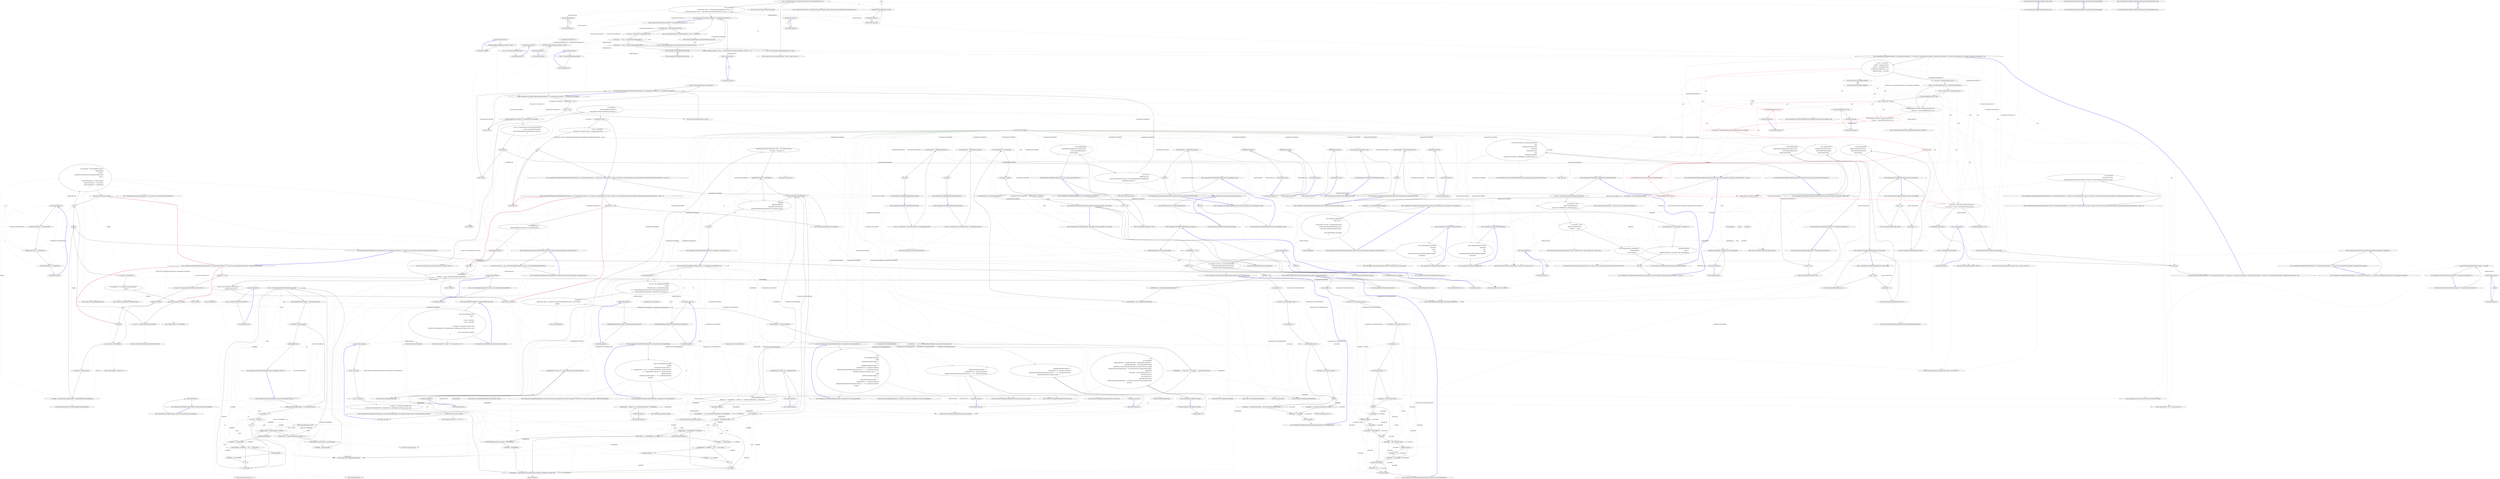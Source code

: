 digraph  {
m1_249 [label="Entry System.Text.StringBuilder.Append(char)", span="0-0", cluster="System.Text.StringBuilder.Append(char)", file="HelpText.cs"];
m1_94 [label="Entry CommandLine.Text.HelpText.DefaultParsingErrorsHandler<T>(CommandLine.ParserResult<T>, CommandLine.Text.HelpText)", span="278-278", cluster="CommandLine.Text.HelpText.DefaultParsingErrorsHandler<T>(CommandLine.ParserResult<T>, CommandLine.Text.HelpText)", file="HelpText.cs"];
m1_110 [label="parserResult == null", span="280-280", cluster="CommandLine.Text.HelpText.DefaultParsingErrorsHandler<T>(CommandLine.ParserResult<T>, CommandLine.Text.HelpText)", file="HelpText.cs"];
m1_112 [label="current == null", span="281-281", cluster="CommandLine.Text.HelpText.DefaultParsingErrorsHandler<T>(CommandLine.ParserResult<T>, CommandLine.Text.HelpText)", file="HelpText.cs"];
m1_114 [label="FilterMeaningfulErrors(((NotParsed<T>)parserResult).Errors).Empty()", span="283-283", cluster="CommandLine.Text.HelpText.DefaultParsingErrorsHandler<T>(CommandLine.ParserResult<T>, CommandLine.Text.HelpText)", file="HelpText.cs"];
m1_115 [label="return current;", span="284-284", cluster="CommandLine.Text.HelpText.DefaultParsingErrorsHandler<T>(CommandLine.ParserResult<T>, CommandLine.Text.HelpText)", file="HelpText.cs"];
m1_116 [label="var errors = RenderParsingErrorsTextAsLines(parserResult,\r\n                current.SentenceBuilder.FormatError,\r\n                current.SentenceBuilder.FormatMutuallyExclusiveSetErrors,\r\n                2)", span="286-289", cluster="CommandLine.Text.HelpText.DefaultParsingErrorsHandler<T>(CommandLine.ParserResult<T>, CommandLine.Text.HelpText)", file="HelpText.cs"];
m1_118 [label="return current;", span="291-291", cluster="CommandLine.Text.HelpText.DefaultParsingErrorsHandler<T>(CommandLine.ParserResult<T>, CommandLine.Text.HelpText)", file="HelpText.cs"];
m1_119 [label="return current\r\n                .AddPreOptionsLine(\r\n                    string.Concat(Environment.NewLine, current.SentenceBuilder.ErrorsHeadingText()))\r\n                .AddPreOptionsLines(errors);", span="293-296", cluster="CommandLine.Text.HelpText.DefaultParsingErrorsHandler<T>(CommandLine.ParserResult<T>, CommandLine.Text.HelpText)", file="HelpText.cs"];
m1_111 [label="throw new ArgumentNullException(''parserResult'');", span="280-280", cluster="CommandLine.Text.HelpText.DefaultParsingErrorsHandler<T>(CommandLine.ParserResult<T>, CommandLine.Text.HelpText)", file="HelpText.cs"];
m1_113 [label="throw new ArgumentNullException(''current'');", span="281-281", cluster="CommandLine.Text.HelpText.DefaultParsingErrorsHandler<T>(CommandLine.ParserResult<T>, CommandLine.Text.HelpText)", file="HelpText.cs"];
m1_117 [label="errors.Empty()", span="290-290", cluster="CommandLine.Text.HelpText.DefaultParsingErrorsHandler<T>(CommandLine.ParserResult<T>, CommandLine.Text.HelpText)", file="HelpText.cs"];
m1_120 [label="Exit CommandLine.Text.HelpText.DefaultParsingErrorsHandler<T>(CommandLine.ParserResult<T>, CommandLine.Text.HelpText)", span="278-278", cluster="CommandLine.Text.HelpText.DefaultParsingErrorsHandler<T>(CommandLine.ParserResult<T>, CommandLine.Text.HelpText)", file="HelpText.cs"];
m1_121 [label="Entry System.Collections.Generic.IEnumerable<TSource>.Empty<TSource>()", span="31-31", cluster="System.Collections.Generic.IEnumerable<TSource>.Empty<TSource>()", file="HelpText.cs"];
m1_54 [label="Entry Unk.Any", span="", cluster="Unk.Any", file="HelpText.cs"];
m1_0 [label="Entry CommandLine.Text.HelpText.HelpText()", span="35-35", cluster="CommandLine.Text.HelpText.HelpText()", file="HelpText.cs"];
m1_1 [label="Exit CommandLine.Text.HelpText.HelpText()", span="35-35", cluster="CommandLine.Text.HelpText.HelpText()", file="HelpText.cs"];
m1_374 [label="Entry string.PadRight(int)", span="0-0", cluster="string.PadRight(int)", file="HelpText.cs"];
m1_455 [label="Entry T.ToStringInvariant<T>()", span="15-15", cluster="T.ToStringInvariant<T>()", file="HelpText.cs"];
m1_319 [label="Entry System.Tuple.Create<T1, T2>(T1, T2)", span="0-0", cluster="System.Tuple.Create<T1, T2>(T1, T2)", file="HelpText.cs"];
m1_57 [label="Entry CommandLine.Text.HelpText.AddOptions<T>(CommandLine.ParserResult<T>)", span="382-382", cluster="CommandLine.Text.HelpText.AddOptions<T>(CommandLine.ParserResult<T>)", file="HelpText.cs"];
m1_166 [label="result == null", span="384-384", cluster="CommandLine.Text.HelpText.AddOptions<T>(CommandLine.ParserResult<T>)", file="HelpText.cs"];
m1_168 [label="return AddOptionsImpl(\r\n                GetSpecificationsFromType(result.TypeInfo.Current),\r\n                SentenceBuilder.RequiredWord(),\r\n                MaximumDisplayWidth);", span="386-389", cluster="CommandLine.Text.HelpText.AddOptions<T>(CommandLine.ParserResult<T>)", file="HelpText.cs"];
m1_167 [label="throw new ArgumentNullException(''result'');", span="384-384", cluster="CommandLine.Text.HelpText.AddOptions<T>(CommandLine.ParserResult<T>)", file="HelpText.cs"];
m1_169 [label="Exit CommandLine.Text.HelpText.AddOptions<T>(CommandLine.ParserResult<T>)", span="382-382", cluster="CommandLine.Text.HelpText.AddOptions<T>(CommandLine.ParserResult<T>)", file="HelpText.cs"];
m1_264 [label="Entry System.Text.StringBuilder.SafeToString()", span="66-66", cluster="System.Text.StringBuilder.SafeToString()", file="HelpText.cs"];
m1_263 [label="Entry System.Text.StringBuilder.AppendWhen(bool, params string[])", span="9-9", cluster="System.Text.StringBuilder.AppendWhen(bool, params string[])", file="HelpText.cs"];
m1_84 [label="Entry CommandLine.TypeInfo.Create(System.Type)", span="29-29", cluster="CommandLine.TypeInfo.Create(System.Type)", file="HelpText.cs"];
m1_82 [label="Entry System.Collections.Generic.IEnumerable<TSource>.Single<TSource>()", span="0-0", cluster="System.Collections.Generic.IEnumerable<TSource>.Single<TSource>()", file="HelpText.cs"];
m1_397 [label="Entry System.Text.StringBuilder.AppendFormat(string, object)", span="0-0", cluster="System.Text.StringBuilder.AppendFormat(string, object)", file="HelpText.cs"];
m1_127 [label="Entry CommandLine.Text.HelpText.ToString()", span="573-573", cluster="CommandLine.Text.HelpText.ToString()", file="HelpText.cs"];
m1_257 [label="int ExtraLength = 10", span="575-575", cluster="CommandLine.Text.HelpText.ToString()", file="HelpText.cs"];
m1_258 [label="return\r\n                new StringBuilder(\r\n                    heading.SafeLength() + copyright.SafeLength() + preOptionsHelp.SafeLength() +\r\n                        optionsHelp.SafeLength() + ExtraLength).Append(heading)\r\n                    .AppendWhen(!string.IsNullOrEmpty(copyright), Environment.NewLine, copyright)\r\n                    .AppendWhen(preOptionsHelp.Length > 0, Environment.NewLine, preOptionsHelp.ToString())\r\n                    .AppendWhen(\r\n                        optionsHelp != null && optionsHelp.Length > 0,\r\n                        Environment.NewLine,\r\n                        Environment.NewLine,\r\n                        optionsHelp.SafeToString())\r\n                    .AppendWhen(postOptionsHelp.Length > 0, Environment.NewLine, postOptionsHelp.ToString())\r\n                .ToString();", span="576-588", cluster="CommandLine.Text.HelpText.ToString()", file="HelpText.cs"];
m1_259 [label="Exit CommandLine.Text.HelpText.ToString()", span="573-573", cluster="CommandLine.Text.HelpText.ToString()", file="HelpText.cs"];
m1_260 [label="Entry string.SafeLength()", span="40-40", cluster="string.SafeLength()", file="HelpText.cs"];
m1_131 [label="Entry CommandLine.Text.HelpText.AddPostOptionsLine(string)", span="326-326", cluster="CommandLine.Text.HelpText.AddPostOptionsLine(string)", file="HelpText.cs"];
m1_132 [label="return AddLine(postOptionsHelp, value);", span="328-328", cluster="CommandLine.Text.HelpText.AddPostOptionsLine(string)", file="HelpText.cs"];
m1_133 [label="Exit CommandLine.Text.HelpText.AddPostOptionsLine(string)", span="326-326", cluster="CommandLine.Text.HelpText.AddPostOptionsLine(string)", file="HelpText.cs"];
m1_262 [label="Entry string.IsNullOrEmpty(string)", span="0-0", cluster="string.IsNullOrEmpty(string)", file="HelpText.cs"];
m1_247 [label="Entry CSharpx.Maybe<T>.FromJust<T>()", span="342-342", cluster="CSharpx.Maybe<T>.FromJust<T>()", file="HelpText.cs"];
m1_421 [label="Entry CommandLine.Text.HelpText.GetMaxOptionLength(CommandLine.Core.OptionSpecification)", span="838-838", cluster="CommandLine.Text.HelpText.GetMaxOptionLength(CommandLine.Core.OptionSpecification)", file="HelpText.cs"];
m1_424 [label="var specLength = 0", span="840-840", cluster="CommandLine.Text.HelpText.GetMaxOptionLength(CommandLine.Core.OptionSpecification)", file="HelpText.cs"];
m1_425 [label="var hasShort = spec.ShortName.Length > 0", span="842-842", cluster="CommandLine.Text.HelpText.GetMaxOptionLength(CommandLine.Core.OptionSpecification)", file="HelpText.cs"];
m1_426 [label="var hasLong = spec.LongName.Length > 0", span="843-843", cluster="CommandLine.Text.HelpText.GetMaxOptionLength(CommandLine.Core.OptionSpecification)", file="HelpText.cs"];
m1_428 [label="spec.MetaValue.Length > 0", span="846-846", cluster="CommandLine.Text.HelpText.GetMaxOptionLength(CommandLine.Core.OptionSpecification)", file="HelpText.cs"];
m1_429 [label="metaLength = spec.MetaValue.Length + 1", span="847-847", cluster="CommandLine.Text.HelpText.GetMaxOptionLength(CommandLine.Core.OptionSpecification)", file="HelpText.cs"];
m1_436 [label="specLength += spec.LongName.Length", span="860-860", cluster="CommandLine.Text.HelpText.GetMaxOptionLength(CommandLine.Core.OptionSpecification)", file="HelpText.cs"];
m1_431 [label="++specLength", span="851-851", cluster="CommandLine.Text.HelpText.GetMaxOptionLength(CommandLine.Core.OptionSpecification)", file="HelpText.cs"];
m1_441 [label="specLength += 2", span="868-868", cluster="CommandLine.Text.HelpText.GetMaxOptionLength(CommandLine.Core.OptionSpecification)", file="HelpText.cs"];
m1_442 [label="return specLength;", span="870-870", cluster="CommandLine.Text.HelpText.GetMaxOptionLength(CommandLine.Core.OptionSpecification)", file="HelpText.cs"];
m1_430 [label=hasShort, span="849-849", cluster="CommandLine.Text.HelpText.GetMaxOptionLength(CommandLine.Core.OptionSpecification)", file="HelpText.cs"];
m1_440 [label="hasShort && hasLong", span="867-867", cluster="CommandLine.Text.HelpText.GetMaxOptionLength(CommandLine.Core.OptionSpecification)", file="HelpText.cs"];
m1_427 [label="var metaLength = 0", span="845-845", cluster="CommandLine.Text.HelpText.GetMaxOptionLength(CommandLine.Core.OptionSpecification)", file="HelpText.cs"];
m1_435 [label=hasLong, span="858-858", cluster="CommandLine.Text.HelpText.GetMaxOptionLength(CommandLine.Core.OptionSpecification)", file="HelpText.cs"];
m1_434 [label="specLength += metaLength", span="855-855", cluster="CommandLine.Text.HelpText.GetMaxOptionLength(CommandLine.Core.OptionSpecification)", file="HelpText.cs"];
m1_439 [label="specLength += metaLength", span="864-864", cluster="CommandLine.Text.HelpText.GetMaxOptionLength(CommandLine.Core.OptionSpecification)", file="HelpText.cs"];
m1_432 [label=AddDashesToOption, span="852-852", cluster="CommandLine.Text.HelpText.GetMaxOptionLength(CommandLine.Core.OptionSpecification)", file="HelpText.cs"];
m1_433 [label="++specLength", span="853-853", cluster="CommandLine.Text.HelpText.GetMaxOptionLength(CommandLine.Core.OptionSpecification)", file="HelpText.cs"];
m1_437 [label=AddDashesToOption, span="861-861", cluster="CommandLine.Text.HelpText.GetMaxOptionLength(CommandLine.Core.OptionSpecification)", file="HelpText.cs"];
m1_438 [label="specLength += 2", span="862-862", cluster="CommandLine.Text.HelpText.GetMaxOptionLength(CommandLine.Core.OptionSpecification)", file="HelpText.cs"];
m1_443 [label="Exit CommandLine.Text.HelpText.GetMaxOptionLength(CommandLine.Core.OptionSpecification)", span="838-838", cluster="CommandLine.Text.HelpText.GetMaxOptionLength(CommandLine.Core.OptionSpecification)", file="HelpText.cs"];
m1_250 [label="Entry CommandLine.Text.Example.GetFormatStylesOrDefault()", span="124-124", cluster="CommandLine.Text.Example.GetFormatStylesOrDefault()", file="HelpText.cs"];
m1_320 [label="return (from verbTuple in Verb.SelectFromTypes(types)\r\n                    select\r\n                        OptionSpecification.NewSwitch(\r\n                            string.Empty,\r\n                            verbTuple.Item1.Name,\r\n                            false,\r\n                            verbTuple.Item1.HelpText,\r\n                            string.Empty)).Concat(new[] { MakeHelpEntry(), MakeVersionEntry() });", span="663-670", cluster="CommandLine.Text.HelpText.AdaptVerbsToSpecifications(System.Collections.Generic.IEnumerable<System.Type>)", file="HelpText.cs"];
m1_179 [label="Entry CommandLine.Text.HelpText.AdaptVerbsToSpecifications(System.Collections.Generic.IEnumerable<System.Type>)", span="661-661", cluster="CommandLine.Text.HelpText.AdaptVerbsToSpecifications(System.Collections.Generic.IEnumerable<System.Type>)", file="HelpText.cs"];
m1_321 [label="Exit CommandLine.Text.HelpText.AdaptVerbsToSpecifications(System.Collections.Generic.IEnumerable<System.Type>)", span="661-661", cluster="CommandLine.Text.HelpText.AdaptVerbsToSpecifications(System.Collections.Generic.IEnumerable<System.Type>)", file="HelpText.cs"];
m1_376 [label="Entry string.Trim()", span="0-0", cluster="string.Trim()", file="HelpText.cs"];
m1_261 [label="Entry System.Text.StringBuilder.SafeLength()", span="73-73", cluster="System.Text.StringBuilder.SafeLength()", file="HelpText.cs"];
m1_322 [label="Entry CommandLine.Core.Verb.SelectFromTypes(System.Collections.Generic.IEnumerable<System.Type>)", span="40-40", cluster="CommandLine.Core.Verb.SelectFromTypes(System.Collections.Generic.IEnumerable<System.Type>)", file="HelpText.cs"];
m1_375 [label="Entry string.FormatInvariant(params object[])", span="20-20", cluster="string.FormatInvariant(params object[])", file="HelpText.cs"];
m1_23 [label="Entry System.ArgumentNullException.ArgumentNullException(string)", span="0-0", cluster="System.ArgumentNullException.ArgumentNullException(string)", file="HelpText.cs"];
m1_294 [label="Entry string.Substring(int)", span="0-0", cluster="string.Substring(int)", file="HelpText.cs"];
m1_192 [label="Entry CommandLine.Text.HelpText.RenderParsingErrorsText<T>(CommandLine.ParserResult<T>, System.Func<CommandLine.Error, string>, System.Func<System.Collections.Generic.IEnumerable<CommandLine.MutuallyExclusiveSetError>, string>, int)", span="451-451", cluster="CommandLine.Text.HelpText.RenderParsingErrorsText<T>(CommandLine.ParserResult<T>, System.Func<CommandLine.Error, string>, System.Func<System.Collections.Generic.IEnumerable<CommandLine.MutuallyExclusiveSetError>, string>, int)", file="HelpText.cs"];
m1_193 [label="return string.Join(\r\n                Environment.NewLine,\r\n                RenderParsingErrorsTextAsLines(parserResult, formatError, formatMutuallyExclusiveSetErrors, indent));", span="457-459", cluster="CommandLine.Text.HelpText.RenderParsingErrorsText<T>(CommandLine.ParserResult<T>, System.Func<CommandLine.Error, string>, System.Func<System.Collections.Generic.IEnumerable<CommandLine.MutuallyExclusiveSetError>, string>, int)", file="HelpText.cs"];
m1_194 [label="Exit CommandLine.Text.HelpText.RenderParsingErrorsText<T>(CommandLine.ParserResult<T>, System.Func<CommandLine.Error, string>, System.Func<System.Collections.Generic.IEnumerable<CommandLine.MutuallyExclusiveSetError>, string>, int)", span="451-451", cluster="CommandLine.Text.HelpText.RenderParsingErrorsText<T>(CommandLine.ParserResult<T>, System.Func<CommandLine.Error, string>, System.Func<System.Collections.Generic.IEnumerable<CommandLine.MutuallyExclusiveSetError>, string>, int)", file="HelpText.cs"];
m1_45 [label="Entry CommandLine.Text.HelpText.FilterMeaningfulErrors(System.Collections.Generic.IEnumerable<CommandLine.Error>)", span="591-591", cluster="CommandLine.Text.HelpText.FilterMeaningfulErrors(System.Collections.Generic.IEnumerable<CommandLine.Error>)", file="HelpText.cs"];
m1_265 [label="return errors.Where(e => e.Tag != ErrorType.HelpRequestedError && e.Tag != ErrorType.HelpVerbRequestedError);", span="593-593", cluster="CommandLine.Text.HelpText.FilterMeaningfulErrors(System.Collections.Generic.IEnumerable<CommandLine.Error>)", file="HelpText.cs"];
m1_266 [label="Exit CommandLine.Text.HelpText.FilterMeaningfulErrors(System.Collections.Generic.IEnumerable<CommandLine.Error>)", span="591-591", cluster="CommandLine.Text.HelpText.FilterMeaningfulErrors(System.Collections.Generic.IEnumerable<CommandLine.Error>)", file="HelpText.cs"];
m1_310 [label="Entry System.Type.GetUsageData()", span="38-38", cluster="System.Type.GetUsageData()", file="HelpText.cs"];
m1_396 [label="Entry System.Text.StringBuilder.AppendWhen(bool, params char[])", span="18-18", cluster="System.Text.StringBuilder.AppendWhen(bool, params char[])", file="HelpText.cs"];
m1_55 [label="Entry System.Collections.Generic.IEnumerable<TSource>.ToArray<TSource>()", span="0-0", cluster="System.Collections.Generic.IEnumerable<TSource>.ToArray<TSource>()", file="HelpText.cs"];
m1_248 [label="Entry CommandLine.Infrastructure.ReflectionHelper.GetAssemblyName()", span="23-23", cluster="CommandLine.Infrastructure.ReflectionHelper.GetAssemblyName()", file="HelpText.cs"];
m1_48 [label="Entry CommandLine.Infrastructure.ReflectionHelper.GetAttribute<TAttribute>()", span="12-12", cluster="CommandLine.Infrastructure.ReflectionHelper.GetAttribute<TAttribute>()", file="HelpText.cs"];
m1_122 [label="Entry CommandLine.Text.HelpText.RenderParsingErrorsTextAsLines<T>(CommandLine.ParserResult<T>, System.Func<CommandLine.Error, string>, System.Func<System.Collections.Generic.IEnumerable<CommandLine.MutuallyExclusiveSetError>, string>, int)", span="470-470", cluster="CommandLine.Text.HelpText.RenderParsingErrorsTextAsLines<T>(CommandLine.ParserResult<T>, System.Func<CommandLine.Error, string>, System.Func<System.Collections.Generic.IEnumerable<CommandLine.MutuallyExclusiveSetError>, string>, int)", file="HelpText.cs"];
m1_196 [label="parserResult == null", span="476-476", cluster="CommandLine.Text.HelpText.RenderParsingErrorsTextAsLines<T>(CommandLine.ParserResult<T>, System.Func<CommandLine.Error, string>, System.Func<System.Collections.Generic.IEnumerable<CommandLine.MutuallyExclusiveSetError>, string>, int)", file="HelpText.cs"];
m1_200 [label="yield break;", span="481-481", cluster="CommandLine.Text.HelpText.RenderParsingErrorsTextAsLines<T>(CommandLine.ParserResult<T>, System.Func<CommandLine.Error, string>, System.Func<System.Collections.Generic.IEnumerable<CommandLine.MutuallyExclusiveSetError>, string>, int)", file="HelpText.cs"];
m1_203 [label="yield return line.ToString();", span="488-488", cluster="CommandLine.Text.HelpText.RenderParsingErrorsTextAsLines<T>(CommandLine.ParserResult<T>, System.Func<CommandLine.Error, string>, System.Func<System.Collections.Generic.IEnumerable<CommandLine.MutuallyExclusiveSetError>, string>, int)", file="HelpText.cs"];
m1_208 [label="yield return line;", span="499-499", cluster="CommandLine.Text.HelpText.RenderParsingErrorsTextAsLines<T>(CommandLine.ParserResult<T>, System.Func<CommandLine.Error, string>, System.Func<System.Collections.Generic.IEnumerable<CommandLine.MutuallyExclusiveSetError>, string>, int)", file="HelpText.cs"];
m1_198 [label="var meaningfulErrors =\r\n                FilterMeaningfulErrors(((NotParsed<T>)parserResult).Errors)", span="478-479", cluster="CommandLine.Text.HelpText.RenderParsingErrorsTextAsLines<T>(CommandLine.ParserResult<T>, System.Func<CommandLine.Error, string>, System.Func<System.Collections.Generic.IEnumerable<CommandLine.MutuallyExclusiveSetError>, string>, int)", file="HelpText.cs"];
m1_202 [label="var line = new StringBuilder(indent.Spaces())\r\n                    .Append(formatError(error))", span="486-487", cluster="CommandLine.Text.HelpText.RenderParsingErrorsTextAsLines<T>(CommandLine.ParserResult<T>, System.Func<CommandLine.Error, string>, System.Func<System.Collections.Generic.IEnumerable<CommandLine.MutuallyExclusiveSetError>, string>, int)", file="HelpText.cs"];
m1_204 [label="var mutuallyErrs = \r\n                formatMutuallyExclusiveSetErrors(\r\n                    meaningfulErrors.OfType<MutuallyExclusiveSetError>())", span="491-493", cluster="CommandLine.Text.HelpText.RenderParsingErrorsTextAsLines<T>(CommandLine.ParserResult<T>, System.Func<CommandLine.Error, string>, System.Func<System.Collections.Generic.IEnumerable<CommandLine.MutuallyExclusiveSetError>, string>, int)", file="HelpText.cs"];
m1_197 [label="throw new ArgumentNullException(''parserResult'');", span="476-476", cluster="CommandLine.Text.HelpText.RenderParsingErrorsTextAsLines<T>(CommandLine.ParserResult<T>, System.Func<CommandLine.Error, string>, System.Func<System.Collections.Generic.IEnumerable<CommandLine.MutuallyExclusiveSetError>, string>, int)", file="HelpText.cs"];
m1_199 [label="meaningfulErrors.Empty()", span="480-480", cluster="CommandLine.Text.HelpText.RenderParsingErrorsTextAsLines<T>(CommandLine.ParserResult<T>, System.Func<CommandLine.Error, string>, System.Func<System.Collections.Generic.IEnumerable<CommandLine.MutuallyExclusiveSetError>, string>, int)", file="HelpText.cs"];
m1_201 [label="meaningfulErrors\r\n                .Where(e => e.Tag != ErrorType.MutuallyExclusiveSetError)", span="483-484", cluster="CommandLine.Text.HelpText.RenderParsingErrorsTextAsLines<T>(CommandLine.ParserResult<T>, System.Func<CommandLine.Error, string>, System.Func<System.Collections.Generic.IEnumerable<CommandLine.MutuallyExclusiveSetError>, string>, int)", file="HelpText.cs"];
m1_205 [label="mutuallyErrs.Length > 0", span="494-494", cluster="CommandLine.Text.HelpText.RenderParsingErrorsTextAsLines<T>(CommandLine.ParserResult<T>, System.Func<CommandLine.Error, string>, System.Func<System.Collections.Generic.IEnumerable<CommandLine.MutuallyExclusiveSetError>, string>, int)", file="HelpText.cs"];
m1_206 [label="var lines = mutuallyErrs\r\n                    .Split(new[] { Environment.NewLine }, StringSplitOptions.None)", span="496-497", cluster="CommandLine.Text.HelpText.RenderParsingErrorsTextAsLines<T>(CommandLine.ParserResult<T>, System.Func<CommandLine.Error, string>, System.Func<System.Collections.Generic.IEnumerable<CommandLine.MutuallyExclusiveSetError>, string>, int)", file="HelpText.cs"];
m1_207 [label=lines, span="498-498", cluster="CommandLine.Text.HelpText.RenderParsingErrorsTextAsLines<T>(CommandLine.ParserResult<T>, System.Func<CommandLine.Error, string>, System.Func<System.Collections.Generic.IEnumerable<CommandLine.MutuallyExclusiveSetError>, string>, int)", file="HelpText.cs"];
m1_209 [label="Exit CommandLine.Text.HelpText.RenderParsingErrorsTextAsLines<T>(CommandLine.ParserResult<T>, System.Func<CommandLine.Error, string>, System.Func<System.Collections.Generic.IEnumerable<CommandLine.MutuallyExclusiveSetError>, string>, int)", span="470-470", cluster="CommandLine.Text.HelpText.RenderParsingErrorsTextAsLines<T>(CommandLine.ParserResult<T>, System.Func<CommandLine.Error, string>, System.Func<System.Collections.Generic.IEnumerable<CommandLine.MutuallyExclusiveSetError>, string>, int)", file="HelpText.cs"];
m1_335 [label="Entry CommandLine.Text.HelpText.AddOption(string, int, CommandLine.Core.Specification, int)", span="718-718", cluster="CommandLine.Text.HelpText.AddOption(string, int, CommandLine.Core.Specification, int)", file="HelpText.cs"];
m1_343 [label="optionsHelp.Append(''  '')", span="720-720", cluster="CommandLine.Text.HelpText.AddOption(string, int, CommandLine.Core.Specification, int)", file="HelpText.cs"];
m1_344 [label="var name = new StringBuilder(maxLength)\r\n                .BimapIf(\r\n                    specification.Tag == SpecificationType.Option,\r\n                    it => it.Append(AddOptionName(maxLength, (OptionSpecification)specification)),\r\n                    it => it.Append(AddValueName(maxLength, (ValueSpecification)specification)))", span="721-725", cluster="CommandLine.Text.HelpText.AddOption(string, int, CommandLine.Core.Specification, int)", file="HelpText.cs"];
m1_345 [label="optionsHelp\r\n                .Append(name.Length < maxLength ? name.ToString().PadRight(maxLength) : name.ToString())\r\n                .Append(''    '')", span="727-729", cluster="CommandLine.Text.HelpText.AddOption(string, int, CommandLine.Core.Specification, int)", file="HelpText.cs"];
m1_346 [label="var optionHelpText = specification.HelpText", span="731-731", cluster="CommandLine.Text.HelpText.AddOption(string, int, CommandLine.Core.Specification, int)", file="HelpText.cs"];
m1_347 [label="addEnumValuesToHelpText && specification.EnumValues.Any()", span="733-733", cluster="CommandLine.Text.HelpText.AddOption(string, int, CommandLine.Core.Specification, int)", file="HelpText.cs"];
m1_348 [label="optionHelpText += '' Valid values: '' + string.Join('', '', specification.EnumValues)", span="734-734", cluster="CommandLine.Text.HelpText.AddOption(string, int, CommandLine.Core.Specification, int)", file="HelpText.cs"];
m1_349 [label="specification.DefaultValue.Do(\r\n                defaultValue => optionHelpText = ''(Default: {0}) ''.FormatLocal(defaultValue) + optionHelpText)", span="736-737", cluster="CommandLine.Text.HelpText.AddOption(string, int, CommandLine.Core.Specification, int)", file="HelpText.cs"];
m1_350 [label="specification.Required", span="739-739", cluster="CommandLine.Text.HelpText.AddOption(string, int, CommandLine.Core.Specification, int)", file="HelpText.cs"];
m1_351 [label="optionHelpText = ''{0} ''.FormatInvariant(requiredWord) + optionHelpText", span="740-740", cluster="CommandLine.Text.HelpText.AddOption(string, int, CommandLine.Core.Specification, int)", file="HelpText.cs"];
m1_357 [label="words[i].Length < (widthOfHelpText - wordBuffer)", span="750-750", cluster="CommandLine.Text.HelpText.AddOption(string, int, CommandLine.Core.Specification, int)", file="HelpText.cs"];
m1_360 [label="(widthOfHelpText - wordBuffer) > 1 && i != words.Length - 1", span="754-754", cluster="CommandLine.Text.HelpText.AddOption(string, int, CommandLine.Core.Specification, int)", file="HelpText.cs"];
m1_363 [label="words[i].Length >= widthOfHelpText && wordBuffer == 0", span="760-760", cluster="CommandLine.Text.HelpText.AddOption(string, int, CommandLine.Core.Specification, int)", file="HelpText.cs"];
m1_364 [label="optionsHelp.Append(words[i].Substring(0, widthOfHelpText))", span="762-762", cluster="CommandLine.Text.HelpText.AddOption(string, int, CommandLine.Core.Specification, int)", file="HelpText.cs"];
m1_365 [label="wordBuffer = widthOfHelpText", span="763-763", cluster="CommandLine.Text.HelpText.AddOption(string, int, CommandLine.Core.Specification, int)", file="HelpText.cs"];
m1_368 [label="optionsHelp.AppendWhen(optionHelpText.Length > 0, Environment.NewLine,\r\n                        new string(' ', maxLength + 6))", span="771-772", cluster="CommandLine.Text.HelpText.AddOption(string, int, CommandLine.Core.Specification, int)", file="HelpText.cs"];
m1_369 [label="optionHelpText.Length > widthOfHelpText", span="774-774", cluster="CommandLine.Text.HelpText.AddOption(string, int, CommandLine.Core.Specification, int)", file="HelpText.cs"];
m1_352 [label="!string.IsNullOrEmpty(optionHelpText)", span="742-742", cluster="CommandLine.Text.HelpText.AddOption(string, int, CommandLine.Core.Specification, int)", file="HelpText.cs"];
m1_354 [label="var words = optionHelpText.Split(' ')", span="747-747", cluster="CommandLine.Text.HelpText.AddOption(string, int, CommandLine.Core.Specification, int)", file="HelpText.cs"];
m1_367 [label="optionHelpText = optionHelpText.Substring(Math.Min(wordBuffer, optionHelpText.Length)).Trim()", span="770-770", cluster="CommandLine.Text.HelpText.AddOption(string, int, CommandLine.Core.Specification, int)", file="HelpText.cs"];
m1_370 [label="optionsHelp\r\n                .Append(optionHelpText)\r\n                .Append(Environment.NewLine)\r\n                .AppendWhen(additionalNewLineAfterOption, Environment.NewLine)", span="777-780", cluster="CommandLine.Text.HelpText.AddOption(string, int, CommandLine.Core.Specification, int)", file="HelpText.cs"];
m1_353 [label="var wordBuffer = 0", span="746-746", cluster="CommandLine.Text.HelpText.AddOption(string, int, CommandLine.Core.Specification, int)", file="HelpText.cs"];
m1_359 [label="wordBuffer += words[i].Length", span="753-753", cluster="CommandLine.Text.HelpText.AddOption(string, int, CommandLine.Core.Specification, int)", file="HelpText.cs"];
m1_355 [label="var i = 0", span="748-748", cluster="CommandLine.Text.HelpText.AddOption(string, int, CommandLine.Core.Specification, int)", file="HelpText.cs"];
m1_356 [label="i < words.Length", span="748-748", cluster="CommandLine.Text.HelpText.AddOption(string, int, CommandLine.Core.Specification, int)", file="HelpText.cs"];
m1_358 [label="optionsHelp.Append(words[i])", span="752-752", cluster="CommandLine.Text.HelpText.AddOption(string, int, CommandLine.Core.Specification, int)", file="HelpText.cs"];
m1_366 [label="i++", span="748-748", cluster="CommandLine.Text.HelpText.AddOption(string, int, CommandLine.Core.Specification, int)", file="HelpText.cs"];
m1_362 [label="wordBuffer++", span="757-757", cluster="CommandLine.Text.HelpText.AddOption(string, int, CommandLine.Core.Specification, int)", file="HelpText.cs"];
m1_361 [label="optionsHelp.Append('' '')", span="756-756", cluster="CommandLine.Text.HelpText.AddOption(string, int, CommandLine.Core.Specification, int)", file="HelpText.cs"];
m1_371 [label="return this;", span="782-782", cluster="CommandLine.Text.HelpText.AddOption(string, int, CommandLine.Core.Specification, int)", file="HelpText.cs"];
m1_372 [label="Exit CommandLine.Text.HelpText.AddOption(string, int, CommandLine.Core.Specification, int)", span="718-718", cluster="CommandLine.Text.HelpText.AddOption(string, int, CommandLine.Core.Specification, int)", file="HelpText.cs"];
m1_339 [label="Exit CommandLine.Text.HelpText.MakeVersionEntry()", span="701-701", cluster="CommandLine.Text.HelpText.MakeVersionEntry()", file="HelpText.cs"];
m1_302 [label="Entry CommandLine.Text.HelpText.MakeVersionEntry()", span="701-701", cluster="CommandLine.Text.HelpText.MakeVersionEntry()", file="HelpText.cs"];
m1_338 [label="return OptionSpecification.NewSwitch(\r\n                string.Empty,\r\n                ''version'',\r\n                false,\r\n                sentenceBuilder.VersionCommandText(AddDashesToOption),\r\n                string.Empty);", span="703-708", cluster="CommandLine.Text.HelpText.MakeVersionEntry()", file="HelpText.cs"];
m1_398 [label="Entry System.Text.StringBuilder.AppendFormatWhen(bool, string, params object[])", span="27-27", cluster="System.Text.StringBuilder.AppendFormatWhen(bool, string, params object[])", file="HelpText.cs"];
m1_123 [label="Entry string.Concat(string, string)", span="0-0", cluster="string.Concat(string, string)", file="HelpText.cs"];
m1_417 [label="Entry lambda expression", span="827-834", cluster="lambda expression", file="HelpText.cs"];
m1_59 [label="license.AddToHelpText(auto, true)", span="219-219", cluster="lambda expression", file="HelpText.cs"];
m1_63 [label="usage.AddToHelpText(auto, true)", span="222-222", cluster="lambda expression", color=red, community=0, file="HelpText.cs"];
m1_58 [label="Entry lambda expression", span="219-219", cluster="lambda expression", file="HelpText.cs"];
m1_62 [label="Entry lambda expression", span="222-222", cluster="lambda expression", file="HelpText.cs"];
m1_65 [label="Entry lambda expression", span="232-232", cluster="lambda expression", file="HelpText.cs"];
m1_60 [label="Exit lambda expression", span="219-219", cluster="lambda expression", file="HelpText.cs"];
m1_64 [label="Exit lambda expression", span="222-222", cluster="lambda expression", file="HelpText.cs"];
m1_66 [label="e.Tag == ErrorType.NoVerbSelectedError", span="232-232", cluster="lambda expression", file="HelpText.cs"];
m1_67 [label="Exit lambda expression", span="232-232", cluster="lambda expression", file="HelpText.cs"];
m1_92 [label="DefaultParsingErrorsHandler(parserResult, current)", span="264-264", cluster="lambda expression", file="HelpText.cs"];
m1_105 [label="DefaultParsingErrorsHandler(parserResult, current)", span="270-270", cluster="lambda expression", file="HelpText.cs"];
m1_85 [label="Entry lambda expression", span="260-260", cluster="lambda expression", file="HelpText.cs"];
m1_88 [label="Entry lambda expression", span="263-263", cluster="lambda expression", file="HelpText.cs"];
m1_99 [label="DefaultParsingErrorsHandler(pr, current)", span="269-269", cluster="lambda expression", file="HelpText.cs"];
m1_98 [label="Entry lambda expression", span="269-269", cluster="lambda expression", file="HelpText.cs"];
m1_101 [label="Entry lambda expression", span="269-269", cluster="lambda expression", file="HelpText.cs"];
m1_104 [label="Entry lambda expression", span="270-270", cluster="lambda expression", file="HelpText.cs"];
m1_107 [label="Entry lambda expression", span="270-270", cluster="lambda expression", file="HelpText.cs"];
m1_91 [label="Entry lambda expression", span="264-264", cluster="lambda expression", file="HelpText.cs"];
m1_95 [label="Entry lambda expression", span="264-264", cluster="lambda expression", file="HelpText.cs"];
m1_86 [label="e.Tag == ErrorType.VersionRequestedError", span="260-260", cluster="lambda expression", file="HelpText.cs"];
m1_87 [label="Exit lambda expression", span="260-260", cluster="lambda expression", file="HelpText.cs"];
m1_89 [label="e.Tag == ErrorType.HelpVerbRequestedError", span="263-263", cluster="lambda expression", file="HelpText.cs"];
m1_90 [label="Exit lambda expression", span="263-263", cluster="lambda expression", file="HelpText.cs"];
m1_93 [label="Exit lambda expression", span="264-264", cluster="lambda expression", file="HelpText.cs"];
m1_96 [label=e, span="264-264", cluster="lambda expression", file="HelpText.cs"];
m1_97 [label="Exit lambda expression", span="264-264", cluster="lambda expression", file="HelpText.cs"];
m1_100 [label="Exit lambda expression", span="269-269", cluster="lambda expression", file="HelpText.cs"];
m1_102 [label=e, span="269-269", cluster="lambda expression", file="HelpText.cs"];
m1_103 [label="Exit lambda expression", span="269-269", cluster="lambda expression", file="HelpText.cs"];
m1_106 [label="Exit lambda expression", span="270-270", cluster="lambda expression", file="HelpText.cs"];
m1_108 [label=e, span="270-270", cluster="lambda expression", file="HelpText.cs"];
m1_109 [label="Exit lambda expression", span="270-270", cluster="lambda expression", file="HelpText.cs"];
m1_139 [label="Entry lambda expression", span="338-338", cluster="lambda expression", file="HelpText.cs"];
m1_140 [label="AddPreOptionsLine(line)", span="338-338", cluster="lambda expression", file="HelpText.cs"];
m1_141 [label="Exit lambda expression", span="338-338", cluster="lambda expression", file="HelpText.cs"];
m1_146 [label="Entry lambda expression", span="349-349", cluster="lambda expression", file="HelpText.cs"];
m1_147 [label="AddPostOptionsLine(line)", span="349-349", cluster="lambda expression", file="HelpText.cs"];
m1_148 [label="Exit lambda expression", span="349-349", cluster="lambda expression", file="HelpText.cs"];
m1_155 [label="Entry lambda expression", span="361-361", cluster="lambda expression", file="HelpText.cs"];
m1_156 [label="AddPreOptionsLine(line)", span="361-361", cluster="lambda expression", file="HelpText.cs"];
m1_157 [label="Exit lambda expression", span="361-361", cluster="lambda expression", file="HelpText.cs"];
m1_163 [label="Entry lambda expression", span="373-373", cluster="lambda expression", file="HelpText.cs"];
m1_164 [label="AddPostOptionsLine(line)", span="373-373", cluster="lambda expression", file="HelpText.cs"];
m1_165 [label="Exit lambda expression", span="373-373", cluster="lambda expression", file="HelpText.cs"];
m1_216 [label="Entry lambda expression", span="484-484", cluster="lambda expression", file="HelpText.cs"];
m1_217 [label="e.Tag != ErrorType.MutuallyExclusiveSetError", span="484-484", cluster="lambda expression", file="HelpText.cs"];
m1_218 [label="Exit lambda expression", span="484-484", cluster="lambda expression", file="HelpText.cs"];
m1_223 [label="Entry lambda expression", span="511-511", cluster="lambda expression", file="HelpText.cs"];
m1_224 [label=example, span="511-511", cluster="lambda expression", file="HelpText.cs"];
m1_225 [label="Exit lambda expression", span="511-511", cluster="lambda expression", file="HelpText.cs"];
m1_253 [label="config.PreferShortName = s.PreferShortName", span="560-560", cluster="lambda expression", file="HelpText.cs"];
m1_254 [label="config.GroupSwitches = s.GroupSwitches", span="561-561", cluster="lambda expression", file="HelpText.cs"];
m1_255 [label="config.UseEqualToken = s.UseEqualToken", span="562-562", cluster="lambda expression", file="HelpText.cs"];
m1_252 [label="Entry lambda expression", span="558-563", cluster="lambda expression", file="HelpText.cs"];
m1_256 [label="Exit lambda expression", span="558-563", cluster="lambda expression", file="HelpText.cs"];
m1_267 [label="Entry lambda expression", span="593-593", cluster="lambda expression", file="HelpText.cs"];
m1_268 [label="e.Tag != ErrorType.HelpRequestedError && e.Tag != ErrorType.HelpVerbRequestedError", span="593-593", cluster="lambda expression", file="HelpText.cs"];
m1_269 [label="Exit lambda expression", span="593-593", cluster="lambda expression", file="HelpText.cs"];
m1_305 [label="Entry lambda expression", span="640-640", cluster="lambda expression", file="HelpText.cs"];
m1_306 [label="v.Index", span="640-640", cluster="lambda expression", file="HelpText.cs"];
m1_307 [label="Exit lambda expression", span="640-640", cluster="lambda expression", file="HelpText.cs"];
m1_312 [label="Entry lambda expression", span="649-658", cluster="lambda expression", file="HelpText.cs"];
m1_313 [label="var prop = tuple.Item1", span="651-651", cluster="lambda expression", file="HelpText.cs"];
m1_314 [label="var attr = tuple.Item2", span="652-652", cluster="lambda expression", file="HelpText.cs"];
m1_315 [label="var examples = (IEnumerable<Example>)prop\r\n                        .GetValue(null, BindingFlags.Public | BindingFlags.Static | BindingFlags.GetProperty, null, null, null)", span="654-655", cluster="lambda expression", file="HelpText.cs"];
m1_316 [label="return Tuple.Create(attr, examples);", span="657-657", cluster="lambda expression", file="HelpText.cs"];
m1_317 [label="Exit lambda expression", span="649-658", cluster="lambda expression", file="HelpText.cs"];
m1_333 [label="AddOption(requiredWord, maxLength, option, remainingSpace)", span="686-686", cluster="lambda expression", file="HelpText.cs"];
m1_332 [label="Entry lambda expression", span="685-686", cluster="lambda expression", file="HelpText.cs"];
m1_334 [label="Exit lambda expression", span="685-686", cluster="lambda expression", file="HelpText.cs"];
m1_379 [label="it.Append(AddOptionName(maxLength, (OptionSpecification)specification))", span="724-724", cluster="lambda expression", file="HelpText.cs"];
m1_383 [label="it.Append(AddValueName(maxLength, (ValueSpecification)specification))", span="725-725", cluster="lambda expression", file="HelpText.cs"];
m1_378 [label="Entry lambda expression", span="724-724", cluster="lambda expression", file="HelpText.cs"];
m1_382 [label="Entry lambda expression", span="725-725", cluster="lambda expression", file="HelpText.cs"];
m1_386 [label="Entry lambda expression", span="737-737", cluster="lambda expression", file="HelpText.cs"];
m1_387 [label="optionHelpText = ''(Default: {0}) ''.FormatLocal(defaultValue) + optionHelpText", span="737-737", cluster="lambda expression", file="HelpText.cs"];
m1_380 [label="Exit lambda expression", span="724-724", cluster="lambda expression", file="HelpText.cs"];
m1_384 [label="Exit lambda expression", span="725-725", cluster="lambda expression", file="HelpText.cs"];
m1_388 [label="Exit lambda expression", span="737-737", cluster="lambda expression", file="HelpText.cs"];
m1_394 [label="it\r\n                            .AppendWhen(addDashesToOption, '-')\r\n                            .AppendFormat(''{0}'', specification.ShortName)\r\n                            .AppendFormatWhen(specification.MetaValue.Length > 0, '' {0}'', specification.MetaValue)\r\n                            .AppendWhen(specification.LongName.Length > 0, '', '')", span="791-795", cluster="lambda expression", file="HelpText.cs"];
m1_400 [label="it\r\n                            .AppendWhen(addDashesToOption, ''--'')\r\n                            .AppendFormat(''{0}'', specification.LongName)\r\n                            .AppendFormatWhen(specification.MetaValue.Length > 0, ''={0}'', specification.MetaValue)", span="798-801", cluster="lambda expression", file="HelpText.cs"];
m1_393 [label="Entry lambda expression", span="791-795", cluster="lambda expression", file="HelpText.cs"];
m1_399 [label="Entry lambda expression", span="798-801", cluster="lambda expression", file="HelpText.cs"];
m1_395 [label="Exit lambda expression", span="791-795", cluster="lambda expression", file="HelpText.cs"];
m1_401 [label="Exit lambda expression", span="798-801", cluster="lambda expression", file="HelpText.cs"];
m1_405 [label="it.AppendFormat(''{0} (pos. {1})'', specification.MetaName, specification.Index)", span="810-810", cluster="lambda expression", file="HelpText.cs"];
m1_409 [label="it.AppendFormat(''value pos. {0}'', specification.Index)", span="811-811", cluster="lambda expression", file="HelpText.cs"];
m1_404 [label="Entry lambda expression", span="810-810", cluster="lambda expression", file="HelpText.cs"];
m1_408 [label="Entry lambda expression", span="811-811", cluster="lambda expression", file="HelpText.cs"];
m1_406 [label="Exit lambda expression", span="810-810", cluster="lambda expression", file="HelpText.cs"];
m1_410 [label="Exit lambda expression", span="811-811", cluster="lambda expression", file="HelpText.cs"];
m1_418 [label="var specLength = spec.Tag == SpecificationType.Option\r\n                            ? GetMaxOptionLength((OptionSpecification)spec)\r\n                            : GetMaxValueLength((ValueSpecification)spec)", span="829-831", cluster="lambda expression", file="HelpText.cs"];
m1_419 [label="return Math.Max(length, specLength);", span="833-833", cluster="lambda expression", file="HelpText.cs"];
m1_420 [label="Exit lambda expression", span="827-834", cluster="lambda expression", file="HelpText.cs"];
m1_392 [label="Entry System.Text.StringBuilder.MapIf(bool, System.Func<System.Text.StringBuilder, System.Text.StringBuilder>)", span="49-49", cluster="System.Text.StringBuilder.MapIf(bool, System.Func<System.Text.StringBuilder, System.Text.StringBuilder>)", file="HelpText.cs"];
m1_80 [label="Entry System.ArgumentException.ArgumentException(string, string)", span="0-0", cluster="System.ArgumentException.ArgumentException(string, string)", file="HelpText.cs"];
m1_381 [label="Entry CommandLine.Text.HelpText.AddOptionName(int, CommandLine.Core.OptionSpecification)", span="785-785", cluster="CommandLine.Text.HelpText.AddOptionName(int, CommandLine.Core.OptionSpecification)", file="HelpText.cs"];
m1_390 [label="return\r\n                new StringBuilder(maxLength)\r\n                    .MapIf(\r\n                        specification.ShortName.Length > 0,\r\n                        it => it\r\n                            .AppendWhen(addDashesToOption, '-')\r\n                            .AppendFormat(''{0}'', specification.ShortName)\r\n                            .AppendFormatWhen(specification.MetaValue.Length > 0, '' {0}'', specification.MetaValue)\r\n                            .AppendWhen(specification.LongName.Length > 0, '', ''))\r\n                    .MapIf(\r\n                        specification.LongName.Length > 0,\r\n                        it => it\r\n                            .AppendWhen(addDashesToOption, ''--'')\r\n                            .AppendFormat(''{0}'', specification.LongName)\r\n                            .AppendFormatWhen(specification.MetaValue.Length > 0, ''={0}'', specification.MetaValue))\r\n                    .ToString();", span="787-802", cluster="CommandLine.Text.HelpText.AddOptionName(int, CommandLine.Core.OptionSpecification)", file="HelpText.cs"];
m1_391 [label="Exit CommandLine.Text.HelpText.AddOptionName(int, CommandLine.Core.OptionSpecification)", span="785-785", cluster="CommandLine.Text.HelpText.AddOptionName(int, CommandLine.Core.OptionSpecification)", file="HelpText.cs"];
m1_4 [label="Entry CommandLine.Text.HelpText.HelpText(string)", span="58-58", cluster="CommandLine.Text.HelpText.HelpText(string)", file="HelpText.cs"];
m1_5 [label="Exit CommandLine.Text.HelpText.HelpText(string)", span="58-58", cluster="CommandLine.Text.HelpText.HelpText(string)", file="HelpText.cs"];
m1_324 [label="Entry Unk.Concat", span="", cluster="Unk.Concat", file="HelpText.cs"];
m1_68 [label="Entry CommandLine.Text.HelpText.AutoBuild<T>(CommandLine.ParserResult<T>)", span="253-253", cluster="CommandLine.Text.HelpText.AutoBuild<T>(CommandLine.ParserResult<T>)", file="HelpText.cs"];
m1_69 [label="parserResult.Tag != ParserResultType.NotParsed", span="255-255", cluster="CommandLine.Text.HelpText.AutoBuild<T>(CommandLine.ParserResult<T>)", file="HelpText.cs"];
m1_71 [label="var errors = ((NotParsed<T>)parserResult).Errors", span="258-258", cluster="CommandLine.Text.HelpText.AutoBuild<T>(CommandLine.ParserResult<T>)", file="HelpText.cs"];
m1_75 [label="return AutoBuild(parserResult, current => DefaultParsingErrorsHandler(parserResult, current), e => e);", span="264-264", cluster="CommandLine.Text.HelpText.AutoBuild<T>(CommandLine.ParserResult<T>)", file="HelpText.cs"];
m1_78 [label="return err.Matched\r\n                ? AutoBuild(pr, current => DefaultParsingErrorsHandler(pr, current), e => e)\r\n                : AutoBuild(parserResult, current => DefaultParsingErrorsHandler(parserResult, current), e => e, true);", span="268-270", cluster="CommandLine.Text.HelpText.AutoBuild<T>(CommandLine.ParserResult<T>)", file="HelpText.cs"];
m1_70 [label="throw new ArgumentException(''Excepting NotParsed<T> type.'', ''parserResult'');", span="256-256", cluster="CommandLine.Text.HelpText.AutoBuild<T>(CommandLine.ParserResult<T>)", file="HelpText.cs"];
m1_72 [label="errors.Any(e => e.Tag == ErrorType.VersionRequestedError)", span="260-260", cluster="CommandLine.Text.HelpText.AutoBuild<T>(CommandLine.ParserResult<T>)", file="HelpText.cs"];
m1_74 [label="!errors.Any(e => e.Tag == ErrorType.HelpVerbRequestedError)", span="263-263", cluster="CommandLine.Text.HelpText.AutoBuild<T>(CommandLine.ParserResult<T>)", file="HelpText.cs"];
m1_76 [label="var err = errors.OfType<HelpVerbRequestedError>().Single()", span="266-266", cluster="CommandLine.Text.HelpText.AutoBuild<T>(CommandLine.ParserResult<T>)", file="HelpText.cs"];
m1_73 [label="return new HelpText(HeadingInfo.Default).AddPreOptionsLine(Environment.NewLine);", span="261-261", cluster="CommandLine.Text.HelpText.AutoBuild<T>(CommandLine.ParserResult<T>)", file="HelpText.cs"];
m1_77 [label="var pr = new NotParsed<object>(TypeInfo.Create(err.Type), Enumerable.Empty<Error>())", span="267-267", cluster="CommandLine.Text.HelpText.AutoBuild<T>(CommandLine.ParserResult<T>)", file="HelpText.cs"];
m1_79 [label="Exit CommandLine.Text.HelpText.AutoBuild<T>(CommandLine.ParserResult<T>)", span="253-253", cluster="CommandLine.Text.HelpText.AutoBuild<T>(CommandLine.ParserResult<T>)", file="HelpText.cs"];
m1_212 [label="Entry int.Spaces()", span="30-30", cluster="int.Spaces()", file="HelpText.cs"];
m1_61 [label="Entry CommandLine.Text.MultilineTextAttribute.AddToHelpText(CommandLine.Text.HelpText, bool)", span="155-155", cluster="CommandLine.Text.MultilineTextAttribute.AddToHelpText(CommandLine.Text.HelpText, bool)", file="HelpText.cs"];
m1_215 [label="Entry System.Text.StringBuilder.ToString()", span="0-0", cluster="System.Text.StringBuilder.ToString()", file="HelpText.cs"];
m1_246 [label="Entry CSharpx.Maybe<T>.MatchNothing()", span="57-57", cluster="CSharpx.Maybe<T>.MatchNothing()", file="HelpText.cs"];
m1_158 [label="Entry CommandLine.Text.HelpText.AddPostOptionsText(string)", span="370-370", cluster="CommandLine.Text.HelpText.AddPostOptionsText(string)", file="HelpText.cs"];
m1_159 [label="var lines = text.Split(new[] { Environment.NewLine }, StringSplitOptions.None)", span="372-372", cluster="CommandLine.Text.HelpText.AddPostOptionsText(string)", file="HelpText.cs"];
m1_160 [label="lines.ForEach(line => AddPostOptionsLine(line))", span="373-373", cluster="CommandLine.Text.HelpText.AddPostOptionsText(string)", file="HelpText.cs"];
m1_161 [label="return this;", span="374-374", cluster="CommandLine.Text.HelpText.AddPostOptionsText(string)", file="HelpText.cs"];
m1_162 [label="Exit CommandLine.Text.HelpText.AddPostOptionsText(string)", span="370-370", cluster="CommandLine.Text.HelpText.AddPostOptionsText(string)", file="HelpText.cs"];
m1_56 [label="Entry CommandLine.Text.HelpText.AddVerbs(params System.Type[])", span="398-398", cluster="CommandLine.Text.HelpText.AddVerbs(params System.Type[])", file="HelpText.cs"];
m1_172 [label="types == null", span="400-400", cluster="CommandLine.Text.HelpText.AddVerbs(params System.Type[])", file="HelpText.cs"];
m1_174 [label="types.Length == 0", span="401-401", cluster="CommandLine.Text.HelpText.AddVerbs(params System.Type[])", file="HelpText.cs"];
m1_176 [label="return AddOptionsImpl(\r\n                AdaptVerbsToSpecifications(types),\r\n                SentenceBuilder.RequiredWord(),\r\n                MaximumDisplayWidth);", span="403-406", cluster="CommandLine.Text.HelpText.AddVerbs(params System.Type[])", file="HelpText.cs"];
m1_173 [label="throw new ArgumentNullException(''types'');", span="400-400", cluster="CommandLine.Text.HelpText.AddVerbs(params System.Type[])", file="HelpText.cs"];
m1_175 [label="throw new ArgumentOutOfRangeException(''types'');", span="401-401", cluster="CommandLine.Text.HelpText.AddVerbs(params System.Type[])", file="HelpText.cs"];
m1_177 [label="Exit CommandLine.Text.HelpText.AddVerbs(params System.Type[])", span="398-398", cluster="CommandLine.Text.HelpText.AddVerbs(params System.Type[])", file="HelpText.cs"];
m1_245 [label="Entry CommandLine.Text.HelpText.GetUsageFromType(System.Type)", span="646-646", cluster="CommandLine.Text.HelpText.GetUsageFromType(System.Type)", file="HelpText.cs"];
m1_308 [label="return type.GetUsageData().Map(\r\n                tuple =>\r\n                {\r\n                    var prop = tuple.Item1;\r\n                    var attr = tuple.Item2;\r\n\r\n                    var examples = (IEnumerable<Example>)prop\r\n                        .GetValue(null, BindingFlags.Public | BindingFlags.Static | BindingFlags.GetProperty, null, null, null);\r\n\r\n                    return Tuple.Create(attr, examples);\r\n                });", span="648-658", cluster="CommandLine.Text.HelpText.GetUsageFromType(System.Type)", file="HelpText.cs"];
m1_309 [label="Exit CommandLine.Text.HelpText.GetUsageFromType(System.Type)", span="646-646", cluster="CommandLine.Text.HelpText.GetUsageFromType(System.Type)", file="HelpText.cs"];
m1_154 [label="Entry string.Split(string[], System.StringSplitOptions)", span="0-0", cluster="string.Split(string[], System.StringSplitOptions)", file="HelpText.cs"];
m1_195 [label="Entry string.Join(string, System.Collections.Generic.IEnumerable<string>)", span="0-0", cluster="string.Join(string, System.Collections.Generic.IEnumerable<string>)", file="HelpText.cs"];
m1_8 [label="Entry CommandLine.Text.HelpText.HelpText(string, string)", span="81-81", cluster="CommandLine.Text.HelpText.HelpText(string, string)", file="HelpText.cs"];
m1_9 [label="Exit CommandLine.Text.HelpText.HelpText(string, string)", span="81-81", cluster="CommandLine.Text.HelpText.HelpText(string, string)", file="HelpText.cs"];
m1_219 [label="Entry CommandLine.Text.HelpText.RenderUsageText<T>(CommandLine.ParserResult<T>)", span="509-509", cluster="CommandLine.Text.HelpText.RenderUsageText<T>(CommandLine.ParserResult<T>)", file="HelpText.cs"];
m1_220 [label="return RenderUsageText(parserResult, example => example);", span="511-511", cluster="CommandLine.Text.HelpText.RenderUsageText<T>(CommandLine.ParserResult<T>)", file="HelpText.cs"];
m1_221 [label="Exit CommandLine.Text.HelpText.RenderUsageText<T>(CommandLine.ParserResult<T>)", span="509-509", cluster="CommandLine.Text.HelpText.RenderUsageText<T>(CommandLine.ParserResult<T>)", file="HelpText.cs"];
m1_138 [label="Entry System.Collections.Generic.IEnumerable<T>.ForEach<T>(System.Action<T>)", span="231-231", cluster="System.Collections.Generic.IEnumerable<T>.ForEach<T>(System.Action<T>)", file="HelpText.cs"];
m1_291 [label="Entry string.Split(params char[])", span="0-0", cluster="string.Split(params char[])", file="HelpText.cs"];
m1_24 [label="Entry System.Text.StringBuilder.StringBuilder(int)", span="0-0", cluster="System.Text.StringBuilder.StringBuilder(int)", file="HelpText.cs"];
m1_323 [label="Entry CommandLine.Core.OptionSpecification.NewSwitch(string, string, bool, string, string)", span="45-45", cluster="CommandLine.Core.OptionSpecification.NewSwitch(string, string, bool, string, string)", file="HelpText.cs"];
m1_25 [label="Entry CommandLine.Text.HelpText.AutoBuild<T>(CommandLine.ParserResult<T>, System.Func<CommandLine.Text.HelpText, CommandLine.Text.HelpText>, System.Func<CommandLine.Text.Example, CommandLine.Text.Example>, bool)", span="195-195", cluster="CommandLine.Text.HelpText.AutoBuild<T>(CommandLine.ParserResult<T>, System.Func<CommandLine.Text.HelpText, CommandLine.Text.HelpText>, System.Func<CommandLine.Text.Example, CommandLine.Text.Example>, bool)", file="HelpText.cs"];
m1_26 [label="var auto = new HelpText {\r\n                Heading = HeadingInfo.Default,\r\n                Copyright = CopyrightInfo.Default,\r\n                AdditionalNewLineAfterOption = true,\r\n                AddDashesToOption = !verbsIndex\r\n            }", span="201-206", cluster="CommandLine.Text.HelpText.AutoBuild<T>(CommandLine.ParserResult<T>, System.Func<CommandLine.Text.HelpText, CommandLine.Text.HelpText>, System.Func<CommandLine.Text.Example, CommandLine.Text.Example>, bool)", file="HelpText.cs"];
m1_28 [label="onError != null && parserResult.Tag == ParserResultType.NotParsed", span="210-210", cluster="CommandLine.Text.HelpText.AutoBuild<T>(CommandLine.ParserResult<T>, System.Func<CommandLine.Text.HelpText, CommandLine.Text.HelpText>, System.Func<CommandLine.Text.Example, CommandLine.Text.Example>, bool)", file="HelpText.cs"];
m1_29 [label="errors = ((NotParsed<T>)parserResult).Errors", span="212-212", cluster="CommandLine.Text.HelpText.AutoBuild<T>(CommandLine.ParserResult<T>, System.Func<CommandLine.Text.HelpText, CommandLine.Text.HelpText>, System.Func<CommandLine.Text.Example, CommandLine.Text.Example>, bool)", file="HelpText.cs"];
m1_31 [label="auto = onError(auto)", span="215-215", cluster="CommandLine.Text.HelpText.AutoBuild<T>(CommandLine.ParserResult<T>, System.Func<CommandLine.Text.HelpText, CommandLine.Text.HelpText>, System.Func<CommandLine.Text.Example, CommandLine.Text.Example>, bool)", file="HelpText.cs"];
m1_34 [label="var usageLines = HelpText.RenderUsageTextAsLines(parserResult, onExample)", span="224-224", cluster="CommandLine.Text.HelpText.AutoBuild<T>(CommandLine.ParserResult<T>, System.Func<CommandLine.Text.HelpText, CommandLine.Text.HelpText>, System.Func<CommandLine.Text.Example, CommandLine.Text.Example>, bool)", color=red, community=0, file="HelpText.cs"];
m1_38 [label="(verbsIndex && parserResult.TypeInfo.Choices.Any())\r\n                || errors.Any(e => e.Tag == ErrorType.NoVerbSelectedError)", span="231-232", cluster="CommandLine.Text.HelpText.AutoBuild<T>(CommandLine.ParserResult<T>, System.Func<CommandLine.Text.HelpText, CommandLine.Text.HelpText>, System.Func<CommandLine.Text.Example, CommandLine.Text.Example>, bool)", file="HelpText.cs"];
m1_40 [label="auto.AddVerbs(parserResult.TypeInfo.Choices.ToArray())", span="235-235", cluster="CommandLine.Text.HelpText.AutoBuild<T>(CommandLine.ParserResult<T>, System.Func<CommandLine.Text.HelpText, CommandLine.Text.HelpText>, System.Func<CommandLine.Text.Example, CommandLine.Text.Example>, bool)", file="HelpText.cs"];
m1_41 [label="auto.AddOptions(parserResult)", span="238-238", cluster="CommandLine.Text.HelpText.AutoBuild<T>(CommandLine.ParserResult<T>, System.Func<CommandLine.Text.HelpText, CommandLine.Text.HelpText>, System.Func<CommandLine.Text.Example, CommandLine.Text.Example>, bool)", file="HelpText.cs"];
m1_27 [label="var errors = Enumerable.Empty<Error>()", span="208-208", cluster="CommandLine.Text.HelpText.AutoBuild<T>(CommandLine.ParserResult<T>, System.Func<CommandLine.Text.HelpText, CommandLine.Text.HelpText>, System.Func<CommandLine.Text.Example, CommandLine.Text.Example>, bool)", file="HelpText.cs"];
m1_32 [label="ReflectionHelper.GetAttribute<AssemblyLicenseAttribute>()\r\n                .Do(license => license.AddToHelpText(auto, true))", span="218-219", cluster="CommandLine.Text.HelpText.AutoBuild<T>(CommandLine.ParserResult<T>, System.Func<CommandLine.Text.HelpText, CommandLine.Text.HelpText>, System.Func<CommandLine.Text.Example, CommandLine.Text.Example>, bool)", file="HelpText.cs"];
m1_33 [label="ReflectionHelper.GetAttribute<AssemblyUsageAttribute>()\r\n                .Do(usage => usage.AddToHelpText(auto, true))", span="221-222", cluster="CommandLine.Text.HelpText.AutoBuild<T>(CommandLine.ParserResult<T>, System.Func<CommandLine.Text.HelpText, CommandLine.Text.HelpText>, System.Func<CommandLine.Text.Example, CommandLine.Text.Example>, bool)", color=red, community=0, file="HelpText.cs"];
m1_36 [label="auto.AddPreOptionsLine(auto.SentenceBuilder.UsageHeadingText())", span="227-227", cluster="CommandLine.Text.HelpText.AutoBuild<T>(CommandLine.ParserResult<T>, System.Func<CommandLine.Text.HelpText, CommandLine.Text.HelpText>, System.Func<CommandLine.Text.Example, CommandLine.Text.Example>, bool)", color=red, community=0, file="HelpText.cs"];
m1_37 [label="auto.AddPreOptionsLines(usageLines)", span="228-228", cluster="CommandLine.Text.HelpText.AutoBuild<T>(CommandLine.ParserResult<T>, System.Func<CommandLine.Text.HelpText, CommandLine.Text.HelpText>, System.Func<CommandLine.Text.Example, CommandLine.Text.Example>, bool)", color=red, community=0, file="HelpText.cs"];
m1_39 [label="auto.AddDashesToOption = false", span="234-234", cluster="CommandLine.Text.HelpText.AutoBuild<T>(CommandLine.ParserResult<T>, System.Func<CommandLine.Text.HelpText, CommandLine.Text.HelpText>, System.Func<CommandLine.Text.Example, CommandLine.Text.Example>, bool)", file="HelpText.cs"];
m1_42 [label="return auto;", span="240-240", cluster="CommandLine.Text.HelpText.AutoBuild<T>(CommandLine.ParserResult<T>, System.Func<CommandLine.Text.HelpText, CommandLine.Text.HelpText>, System.Func<CommandLine.Text.Example, CommandLine.Text.Example>, bool)", file="HelpText.cs"];
m1_30 [label="FilterMeaningfulErrors(errors).Any()", span="214-214", cluster="CommandLine.Text.HelpText.AutoBuild<T>(CommandLine.ParserResult<T>, System.Func<CommandLine.Text.HelpText, CommandLine.Text.HelpText>, System.Func<CommandLine.Text.Example, CommandLine.Text.Example>, bool)", file="HelpText.cs"];
m1_35 [label="usageLines.Any()", span="225-225", cluster="CommandLine.Text.HelpText.AutoBuild<T>(CommandLine.ParserResult<T>, System.Func<CommandLine.Text.HelpText, CommandLine.Text.HelpText>, System.Func<CommandLine.Text.Example, CommandLine.Text.Example>, bool)", color=red, community=0, file="HelpText.cs"];
m1_43 [label="Exit CommandLine.Text.HelpText.AutoBuild<T>(CommandLine.ParserResult<T>, System.Func<CommandLine.Text.HelpText, CommandLine.Text.HelpText>, System.Func<CommandLine.Text.Example, CommandLine.Text.Example>, bool)", span="195-195", cluster="CommandLine.Text.HelpText.AutoBuild<T>(CommandLine.ParserResult<T>, System.Func<CommandLine.Text.HelpText, CommandLine.Text.HelpText>, System.Func<CommandLine.Text.Example, CommandLine.Text.Example>, bool)", file="HelpText.cs"];
m1_47 [label="Entry System.Func<T, TResult>.Invoke(T)", span="0-0", cluster="System.Func<T, TResult>.Invoke(T)", file="HelpText.cs"];
m1_44 [label="Entry System.Linq.Enumerable.Empty<TResult>()", span="0-0", cluster="System.Linq.Enumerable.Empty<TResult>()", file="HelpText.cs"];
m1_210 [label="Entry Unk.Where", span="", cluster="Unk.Where", file="HelpText.cs"];
m1_83 [label="Entry CommandLine.NotParsed<T>.NotParsed(CommandLine.TypeInfo, System.Collections.Generic.IEnumerable<CommandLine.Error>)", span="163-163", cluster="CommandLine.NotParsed<T>.NotParsed(CommandLine.TypeInfo, System.Collections.Generic.IEnumerable<CommandLine.Error>)", file="HelpText.cs"];
m1_377 [label="Entry string.String(char, int)", span="0-0", cluster="string.String(char, int)", file="HelpText.cs"];
m1_293 [label="Entry System.Math.Min(int, int)", span="0-0", cluster="System.Math.Min(int, int)", file="HelpText.cs"];
m1_304 [label="Entry System.Collections.Generic.IEnumerable<TSource>.OrderBy<TSource, TKey>(System.Func<TSource, TKey>)", span="0-0", cluster="System.Collections.Generic.IEnumerable<TSource>.OrderBy<TSource, TKey>(System.Func<TSource, TKey>)", file="HelpText.cs"];
m1_407 [label="Entry System.Text.StringBuilder.AppendFormat(string, object, object)", span="0-0", cluster="System.Text.StringBuilder.AppendFormat(string, object, object)", file="HelpText.cs"];
m1_171 [label="Entry CommandLine.Text.HelpText.AddOptionsImpl(System.Collections.Generic.IEnumerable<CommandLine.Core.Specification>, string, int)", span="673-673", cluster="CommandLine.Text.HelpText.AddOptionsImpl(System.Collections.Generic.IEnumerable<CommandLine.Core.Specification>, string, int)", file="HelpText.cs"];
m1_325 [label="var maxLength = GetMaxLength(specifications)", span="678-678", cluster="CommandLine.Text.HelpText.AddOptionsImpl(System.Collections.Generic.IEnumerable<CommandLine.Core.Specification>, string, int)", file="HelpText.cs"];
m1_327 [label="var remainingSpace = maximumLength - (maxLength + 6)", span="682-682", cluster="CommandLine.Text.HelpText.AddOptionsImpl(System.Collections.Generic.IEnumerable<CommandLine.Core.Specification>, string, int)", file="HelpText.cs"];
m1_328 [label="specifications.ForEach(\r\n                option =>\r\n                    AddOption(requiredWord, maxLength, option, remainingSpace))", span="684-686", cluster="CommandLine.Text.HelpText.AddOptionsImpl(System.Collections.Generic.IEnumerable<CommandLine.Core.Specification>, string, int)", file="HelpText.cs"];
m1_326 [label="optionsHelp = new StringBuilder(BuilderCapacity)", span="680-680", cluster="CommandLine.Text.HelpText.AddOptionsImpl(System.Collections.Generic.IEnumerable<CommandLine.Core.Specification>, string, int)", file="HelpText.cs"];
m1_329 [label="return this;", span="688-688", cluster="CommandLine.Text.HelpText.AddOptionsImpl(System.Collections.Generic.IEnumerable<CommandLine.Core.Specification>, string, int)", file="HelpText.cs"];
m1_330 [label="Exit CommandLine.Text.HelpText.AddOptionsImpl(System.Collections.Generic.IEnumerable<CommandLine.Core.Specification>, string, int)", span="673-673", cluster="CommandLine.Text.HelpText.AddOptionsImpl(System.Collections.Generic.IEnumerable<CommandLine.Core.Specification>, string, int)", file="HelpText.cs"];
m1_214 [label="Entry System.Text.StringBuilder.Append(string)", span="0-0", cluster="System.Text.StringBuilder.Append(string)", file="HelpText.cs"];
m1_124 [label="Entry CommandLine.Text.HelpText.implicit operator string(CommandLine.Text.HelpText)", span="304-304", cluster="CommandLine.Text.HelpText.implicit operator string(CommandLine.Text.HelpText)", file="HelpText.cs"];
m1_125 [label="return info.ToString();", span="306-306", cluster="CommandLine.Text.HelpText.implicit operator string(CommandLine.Text.HelpText)", file="HelpText.cs"];
m1_126 [label="Exit CommandLine.Text.HelpText.implicit operator string(CommandLine.Text.HelpText)", span="304-304", cluster="CommandLine.Text.HelpText.implicit operator string(CommandLine.Text.HelpText)", file="HelpText.cs"];
m1_130 [label="Entry CommandLine.Text.HelpText.AddPreOptionsLine(string, int)", span="711-711", cluster="CommandLine.Text.HelpText.AddPreOptionsLine(string, int)", file="HelpText.cs"];
m1_340 [label="AddLine(preOptionsHelp, value, maximumLength)", span="713-713", cluster="CommandLine.Text.HelpText.AddPreOptionsLine(string, int)", file="HelpText.cs"];
m1_341 [label="return this;", span="715-715", cluster="CommandLine.Text.HelpText.AddPreOptionsLine(string, int)", file="HelpText.cs"];
m1_342 [label="Exit CommandLine.Text.HelpText.AddPreOptionsLine(string, int)", span="711-711", cluster="CommandLine.Text.HelpText.AddPreOptionsLine(string, int)", file="HelpText.cs"];
m1_318 [label="Entry System.Reflection.PropertyInfo.GetValue(object, System.Reflection.BindingFlags, System.Reflection.Binder, object[], System.Globalization.CultureInfo)", span="0-0", cluster="System.Reflection.PropertyInfo.GetValue(object, System.Reflection.BindingFlags, System.Reflection.Binder, object[], System.Globalization.CultureInfo)", file="HelpText.cs"];
m1_134 [label="Entry CommandLine.Text.HelpText.AddLine(System.Text.StringBuilder, string)", span="817-817", cluster="CommandLine.Text.HelpText.AddLine(System.Text.StringBuilder, string)", file="HelpText.cs"];
m1_411 [label="AddLine(builder, value, MaximumDisplayWidth)", span="819-819", cluster="CommandLine.Text.HelpText.AddLine(System.Text.StringBuilder, string)", file="HelpText.cs"];
m1_412 [label="return this;", span="821-821", cluster="CommandLine.Text.HelpText.AddLine(System.Text.StringBuilder, string)", file="HelpText.cs"];
m1_413 [label="Exit CommandLine.Text.HelpText.AddLine(System.Text.StringBuilder, string)", span="817-817", cluster="CommandLine.Text.HelpText.AddLine(System.Text.StringBuilder, string)", file="HelpText.cs"];
m1_2 [label="Entry CommandLine.Text.HelpText.HelpText(CommandLine.Text.SentenceBuilder)", span="47-47", cluster="CommandLine.Text.HelpText.HelpText(CommandLine.Text.SentenceBuilder)", file="HelpText.cs"];
m1_3 [label="Exit CommandLine.Text.HelpText.HelpText(CommandLine.Text.SentenceBuilder)", span="47-47", cluster="CommandLine.Text.HelpText.HelpText(CommandLine.Text.SentenceBuilder)", file="HelpText.cs"];
m1_296 [label="var optionSpecs = specs\r\n                .OfType<OptionSpecification>()\r\n                .Concat(new[] { MakeHelpEntry(), MakeVersionEntry() })", span="635-637", cluster="CommandLine.Text.HelpText.GetSpecificationsFromType(System.Type)", file="HelpText.cs"];
m1_170 [label="Entry CommandLine.Text.HelpText.GetSpecificationsFromType(System.Type)", span="632-632", cluster="CommandLine.Text.HelpText.GetSpecificationsFromType(System.Type)", file="HelpText.cs"];
m1_295 [label="var specs = type.GetSpecifications(Specification.FromProperty)", span="634-634", cluster="CommandLine.Text.HelpText.GetSpecificationsFromType(System.Type)", file="HelpText.cs"];
m1_297 [label="var valueSpecs = specs\r\n                .OfType<ValueSpecification>()\r\n                .OrderBy(v => v.Index)", span="638-640", cluster="CommandLine.Text.HelpText.GetSpecificationsFromType(System.Type)", file="HelpText.cs"];
m1_298 [label="return Enumerable.Empty<Specification>()\r\n                .Concat(optionSpecs)\r\n                .Concat(valueSpecs);", span="641-643", cluster="CommandLine.Text.HelpText.GetSpecificationsFromType(System.Type)", file="HelpText.cs"];
m1_299 [label="Exit CommandLine.Text.HelpText.GetSpecificationsFromType(System.Type)", span="632-632", cluster="CommandLine.Text.HelpText.GetSpecificationsFromType(System.Type)", file="HelpText.cs"];
m1_270 [label="Entry CommandLine.Text.HelpText.AddLine(System.Text.StringBuilder, string, int)", span="596-596", cluster="CommandLine.Text.HelpText.AddLine(System.Text.StringBuilder, string, int)", file="HelpText.cs"];
m1_271 [label="builder.AppendWhen(builder.Length > 0, Environment.NewLine)", span="598-598", cluster="CommandLine.Text.HelpText.AddLine(System.Text.StringBuilder, string, int)", file="HelpText.cs"];
m1_273 [label="var words = value.Split(' ')", span="602-602", cluster="CommandLine.Text.HelpText.AddLine(System.Text.StringBuilder, string, int)", file="HelpText.cs"];
m1_276 [label="words[i].Length < (maximumLength - wordBuffer)", span="605-605", cluster="CommandLine.Text.HelpText.AddLine(System.Text.StringBuilder, string, int)", file="HelpText.cs"];
m1_277 [label="builder.Append(words[i])", span="607-607", cluster="CommandLine.Text.HelpText.AddLine(System.Text.StringBuilder, string, int)", file="HelpText.cs"];
m1_279 [label="(maximumLength - wordBuffer) > 1 && i != words.Length - 1", span="609-609", cluster="CommandLine.Text.HelpText.AddLine(System.Text.StringBuilder, string, int)", file="HelpText.cs"];
m1_280 [label="builder.Append('' '')", span="611-611", cluster="CommandLine.Text.HelpText.AddLine(System.Text.StringBuilder, string, int)", file="HelpText.cs"];
m1_282 [label="words[i].Length >= maximumLength && wordBuffer == 0", span="615-615", cluster="CommandLine.Text.HelpText.AddLine(System.Text.StringBuilder, string, int)", file="HelpText.cs"];
m1_283 [label="builder.Append(words[i].Substring(0, maximumLength))", span="617-617", cluster="CommandLine.Text.HelpText.AddLine(System.Text.StringBuilder, string, int)", file="HelpText.cs"];
m1_284 [label="wordBuffer = maximumLength", span="618-618", cluster="CommandLine.Text.HelpText.AddLine(System.Text.StringBuilder, string, int)", file="HelpText.cs"];
m1_286 [label="value = value.Substring(Math.Min(wordBuffer, value.Length))", span="624-624", cluster="CommandLine.Text.HelpText.AddLine(System.Text.StringBuilder, string, int)", file="HelpText.cs"];
m1_287 [label="builder.AppendWhen(value.Length > 0, Environment.NewLine)", span="625-625", cluster="CommandLine.Text.HelpText.AddLine(System.Text.StringBuilder, string, int)", file="HelpText.cs"];
m1_288 [label="value.Length > maximumLength", span="627-627", cluster="CommandLine.Text.HelpText.AddLine(System.Text.StringBuilder, string, int)", file="HelpText.cs"];
m1_289 [label="builder.Append(value)", span="629-629", cluster="CommandLine.Text.HelpText.AddLine(System.Text.StringBuilder, string, int)", file="HelpText.cs"];
m1_272 [label="var wordBuffer = 0", span="601-601", cluster="CommandLine.Text.HelpText.AddLine(System.Text.StringBuilder, string, int)", file="HelpText.cs"];
m1_278 [label="wordBuffer += words[i].Length", span="608-608", cluster="CommandLine.Text.HelpText.AddLine(System.Text.StringBuilder, string, int)", file="HelpText.cs"];
m1_274 [label="var i = 0", span="603-603", cluster="CommandLine.Text.HelpText.AddLine(System.Text.StringBuilder, string, int)", file="HelpText.cs"];
m1_275 [label="i < words.Length", span="603-603", cluster="CommandLine.Text.HelpText.AddLine(System.Text.StringBuilder, string, int)", file="HelpText.cs"];
m1_285 [label="i++", span="603-603", cluster="CommandLine.Text.HelpText.AddLine(System.Text.StringBuilder, string, int)", file="HelpText.cs"];
m1_281 [label="wordBuffer++", span="612-612", cluster="CommandLine.Text.HelpText.AddLine(System.Text.StringBuilder, string, int)", file="HelpText.cs"];
m1_290 [label="Exit CommandLine.Text.HelpText.AddLine(System.Text.StringBuilder, string, int)", span="596-596", cluster="CommandLine.Text.HelpText.AddLine(System.Text.StringBuilder, string, int)", file="HelpText.cs"];
m1_10 [label="Entry CommandLine.Text.HelpText.HelpText(CommandLine.Text.SentenceBuilder, string, string)", span="94-94", cluster="CommandLine.Text.HelpText.HelpText(CommandLine.Text.SentenceBuilder, string, string)", file="HelpText.cs"];
m1_11 [label="sentenceBuilder == null", span="96-96", cluster="CommandLine.Text.HelpText.HelpText(CommandLine.Text.SentenceBuilder, string, string)", file="HelpText.cs"];
m1_13 [label="heading == null", span="97-97", cluster="CommandLine.Text.HelpText.HelpText(CommandLine.Text.SentenceBuilder, string, string)", file="HelpText.cs"];
m1_15 [label="copyright == null", span="98-98", cluster="CommandLine.Text.HelpText.HelpText(CommandLine.Text.SentenceBuilder, string, string)", file="HelpText.cs"];
m1_19 [label="this.sentenceBuilder = sentenceBuilder", span="103-103", cluster="CommandLine.Text.HelpText.HelpText(CommandLine.Text.SentenceBuilder, string, string)", file="HelpText.cs"];
m1_20 [label="this.heading = heading", span="104-104", cluster="CommandLine.Text.HelpText.HelpText(CommandLine.Text.SentenceBuilder, string, string)", file="HelpText.cs"];
m1_21 [label="this.copyright = copyright", span="105-105", cluster="CommandLine.Text.HelpText.HelpText(CommandLine.Text.SentenceBuilder, string, string)", file="HelpText.cs"];
m1_12 [label="throw new ArgumentNullException(''sentenceBuilder'');", span="96-96", cluster="CommandLine.Text.HelpText.HelpText(CommandLine.Text.SentenceBuilder, string, string)", file="HelpText.cs"];
m1_14 [label="throw new ArgumentNullException(''heading'');", span="97-97", cluster="CommandLine.Text.HelpText.HelpText(CommandLine.Text.SentenceBuilder, string, string)", file="HelpText.cs"];
m1_16 [label="throw new ArgumentNullException(''copyright'');", span="98-98", cluster="CommandLine.Text.HelpText.HelpText(CommandLine.Text.SentenceBuilder, string, string)", file="HelpText.cs"];
m1_17 [label="preOptionsHelp = new StringBuilder(BuilderCapacity)", span="100-100", cluster="CommandLine.Text.HelpText.HelpText(CommandLine.Text.SentenceBuilder, string, string)", file="HelpText.cs"];
m1_18 [label="postOptionsHelp = new StringBuilder(BuilderCapacity)", span="101-101", cluster="CommandLine.Text.HelpText.HelpText(CommandLine.Text.SentenceBuilder, string, string)", file="HelpText.cs"];
m1_22 [label="Exit CommandLine.Text.HelpText.HelpText(CommandLine.Text.SentenceBuilder, string, string)", span="94-94", cluster="CommandLine.Text.HelpText.HelpText(CommandLine.Text.SentenceBuilder, string, string)", file="HelpText.cs"];
m1_385 [label="Entry CommandLine.Text.HelpText.AddValueName(int, CommandLine.Core.ValueSpecification)", span="805-805", cluster="CommandLine.Text.HelpText.AddValueName(int, CommandLine.Core.ValueSpecification)", file="HelpText.cs"];
m1_402 [label="return new StringBuilder(maxLength)\r\n                .BimapIf(\r\n                    specification.MetaName.Length > 0,\r\n                    it => it.AppendFormat(''{0} (pos. {1})'', specification.MetaName, specification.Index),\r\n                    it => it.AppendFormat(''value pos. {0}'', specification.Index))\r\n                .AppendFormatWhen(\r\n                    specification.MetaValue.Length > 0, '' {0}'', specification.MetaValue)\r\n                .ToString();", span="807-814", cluster="CommandLine.Text.HelpText.AddValueName(int, CommandLine.Core.ValueSpecification)", file="HelpText.cs"];
m1_403 [label="Exit CommandLine.Text.HelpText.AddValueName(int, CommandLine.Core.ValueSpecification)", span="805-805", cluster="CommandLine.Text.HelpText.AddValueName(int, CommandLine.Core.ValueSpecification)", file="HelpText.cs"];
m1_53 [label="Entry CommandLine.Text.HelpText.AddPreOptionsLines(System.Collections.Generic.IEnumerable<string>)", span="336-336", cluster="CommandLine.Text.HelpText.AddPreOptionsLines(System.Collections.Generic.IEnumerable<string>)", file="HelpText.cs"];
m1_135 [label="lines.ForEach(line => AddPreOptionsLine(line))", span="338-338", cluster="CommandLine.Text.HelpText.AddPreOptionsLines(System.Collections.Generic.IEnumerable<string>)", file="HelpText.cs"];
m1_136 [label="return this;", span="339-339", cluster="CommandLine.Text.HelpText.AddPreOptionsLines(System.Collections.Generic.IEnumerable<string>)", file="HelpText.cs"];
m1_137 [label="Exit CommandLine.Text.HelpText.AddPreOptionsLines(System.Collections.Generic.IEnumerable<string>)", span="336-336", cluster="CommandLine.Text.HelpText.AddPreOptionsLines(System.Collections.Generic.IEnumerable<string>)", file="HelpText.cs"];
m1_423 [label="Entry System.Math.Max(int, int)", span="0-0", cluster="System.Math.Max(int, int)", file="HelpText.cs"];
m1_213 [label="Entry Unk.formatError", span="", cluster="Unk.formatError", file="HelpText.cs"];
m1_331 [label="Entry CommandLine.Text.HelpText.GetMaxLength(System.Collections.Generic.IEnumerable<CommandLine.Core.Specification>)", span="824-824", cluster="CommandLine.Text.HelpText.GetMaxLength(System.Collections.Generic.IEnumerable<CommandLine.Core.Specification>)", file="HelpText.cs"];
m1_414 [label="return specifications.Aggregate(0,\r\n                (length, spec) =>\r\n                    {\r\n                        var specLength = spec.Tag == SpecificationType.Option\r\n                            ? GetMaxOptionLength((OptionSpecification)spec)\r\n                            : GetMaxValueLength((ValueSpecification)spec);\r\n\r\n                        return Math.Max(length, specLength);\r\n                    });", span="826-834", cluster="CommandLine.Text.HelpText.GetMaxLength(System.Collections.Generic.IEnumerable<CommandLine.Core.Specification>)", file="HelpText.cs"];
m1_415 [label="Exit CommandLine.Text.HelpText.GetMaxLength(System.Collections.Generic.IEnumerable<CommandLine.Core.Specification>)", span="824-824", cluster="CommandLine.Text.HelpText.GetMaxLength(System.Collections.Generic.IEnumerable<CommandLine.Core.Specification>)", file="HelpText.cs"];
m1_373 [label="Entry System.Text.StringBuilder.BimapIf(bool, System.Func<System.Text.StringBuilder, System.Text.StringBuilder>, System.Func<System.Text.StringBuilder, System.Text.StringBuilder>)", span="41-41", cluster="System.Text.StringBuilder.BimapIf(bool, System.Func<System.Text.StringBuilder, System.Text.StringBuilder>, System.Func<System.Text.StringBuilder, System.Text.StringBuilder>)", file="HelpText.cs"];
m1_178 [label="Entry System.ArgumentOutOfRangeException.ArgumentOutOfRangeException(string)", span="0-0", cluster="System.ArgumentOutOfRangeException.ArgumentOutOfRangeException(string)", file="HelpText.cs"];
m1_337 [label="Exit CommandLine.Text.HelpText.MakeHelpEntry()", span="691-691", cluster="CommandLine.Text.HelpText.MakeHelpEntry()", file="HelpText.cs"];
m1_301 [label="Entry CommandLine.Text.HelpText.MakeHelpEntry()", span="691-691", cluster="CommandLine.Text.HelpText.MakeHelpEntry()", file="HelpText.cs"];
m1_336 [label="return OptionSpecification.NewSwitch(\r\n                string.Empty,\r\n                ''help'',\r\n                false,\r\n                sentenceBuilder.HelpCommandText(AddDashesToOption),\r\n                string.Empty);", span="693-698", cluster="CommandLine.Text.HelpText.MakeHelpEntry()", file="HelpText.cs"];
m1_292 [label="Entry string.Substring(int, int)", span="0-0", cluster="string.Substring(int, int)", file="HelpText.cs"];
m1_389 [label="Entry string.FormatLocal(params object[])", span="25-25", cluster="string.FormatLocal(params object[])", file="HelpText.cs"];
m1_180 [label="Entry CommandLine.Text.HelpText.AddOptions<T>(int, CommandLine.ParserResult<T>)", span="415-415", cluster="CommandLine.Text.HelpText.AddOptions<T>(int, CommandLine.ParserResult<T>)", file="HelpText.cs"];
m1_181 [label="result == null", span="417-417", cluster="CommandLine.Text.HelpText.AddOptions<T>(int, CommandLine.ParserResult<T>)", file="HelpText.cs"];
m1_183 [label="return AddOptionsImpl(\r\n                GetSpecificationsFromType(result.TypeInfo.Current),\r\n                SentenceBuilder.RequiredWord(),\r\n                maximumLength);", span="419-422", cluster="CommandLine.Text.HelpText.AddOptions<T>(int, CommandLine.ParserResult<T>)", file="HelpText.cs"];
m1_182 [label="throw new ArgumentNullException(''result'');", span="417-417", cluster="CommandLine.Text.HelpText.AddOptions<T>(int, CommandLine.ParserResult<T>)", file="HelpText.cs"];
m1_184 [label="Exit CommandLine.Text.HelpText.AddOptions<T>(int, CommandLine.ParserResult<T>)", span="415-415", cluster="CommandLine.Text.HelpText.AddOptions<T>(int, CommandLine.ParserResult<T>)", file="HelpText.cs"];
m1_422 [label="Entry CommandLine.Text.HelpText.GetMaxValueLength(CommandLine.Core.ValueSpecification)", span="873-873", cluster="CommandLine.Text.HelpText.GetMaxValueLength(CommandLine.Core.ValueSpecification)", file="HelpText.cs"];
m1_444 [label="var specLength = 0", span="875-875", cluster="CommandLine.Text.HelpText.GetMaxValueLength(CommandLine.Core.ValueSpecification)", file="HelpText.cs"];
m1_445 [label="var hasMeta = spec.MetaName.Length > 0", span="877-877", cluster="CommandLine.Text.HelpText.GetMaxValueLength(CommandLine.Core.ValueSpecification)", file="HelpText.cs"];
m1_447 [label="spec.MetaValue.Length > 0", span="880-880", cluster="CommandLine.Text.HelpText.GetMaxValueLength(CommandLine.Core.ValueSpecification)", file="HelpText.cs"];
m1_448 [label="metaLength = spec.MetaValue.Length + 1", span="881-881", cluster="CommandLine.Text.HelpText.GetMaxValueLength(CommandLine.Core.ValueSpecification)", file="HelpText.cs"];
m1_450 [label="specLength += spec.MetaName.Length + spec.Index.ToStringInvariant().Length + 8", span="884-884", cluster="CommandLine.Text.HelpText.GetMaxValueLength(CommandLine.Core.ValueSpecification)", file="HelpText.cs"];
m1_451 [label="specLength += spec.Index.ToStringInvariant().Length + 11", span="886-886", cluster="CommandLine.Text.HelpText.GetMaxValueLength(CommandLine.Core.ValueSpecification)", file="HelpText.cs"];
m1_446 [label="var metaLength = 0", span="879-879", cluster="CommandLine.Text.HelpText.GetMaxValueLength(CommandLine.Core.ValueSpecification)", file="HelpText.cs"];
m1_449 [label=hasMeta, span="883-883", cluster="CommandLine.Text.HelpText.GetMaxValueLength(CommandLine.Core.ValueSpecification)", file="HelpText.cs"];
m1_452 [label="specLength += metaLength", span="888-888", cluster="CommandLine.Text.HelpText.GetMaxValueLength(CommandLine.Core.ValueSpecification)", file="HelpText.cs"];
m1_453 [label="return specLength;", span="890-890", cluster="CommandLine.Text.HelpText.GetMaxValueLength(CommandLine.Core.ValueSpecification)", file="HelpText.cs"];
m1_454 [label="Exit CommandLine.Text.HelpText.GetMaxValueLength(CommandLine.Core.ValueSpecification)", span="873-873", cluster="CommandLine.Text.HelpText.GetMaxValueLength(CommandLine.Core.ValueSpecification)", file="HelpText.cs"];
m1_52 [label="Entry CommandLine.Text.HelpText.AddPreOptionsLine(string)", span="315-315", cluster="CommandLine.Text.HelpText.AddPreOptionsLine(string)", file="HelpText.cs"];
m1_128 [label="return AddPreOptionsLine(value, MaximumDisplayWidth);", span="317-317", cluster="CommandLine.Text.HelpText.AddPreOptionsLine(string)", file="HelpText.cs"];
m1_129 [label="Exit CommandLine.Text.HelpText.AddPreOptionsLine(string)", span="315-315", cluster="CommandLine.Text.HelpText.AddPreOptionsLine(string)", file="HelpText.cs"];
m1_311 [label="Entry CSharpx.Maybe<T1>.Map<T1, T2>(System.Func<T1, T2>)", span="265-265", cluster="CSharpx.Maybe<T1>.Map<T1, T2>(System.Func<T1, T2>)", file="HelpText.cs"];
m1_300 [label="Entry System.Type.GetSpecifications<T>(System.Func<System.Reflection.PropertyInfo, T>)", span="16-16", cluster="System.Type.GetSpecifications<T>(System.Func<System.Reflection.PropertyInfo, T>)", file="HelpText.cs"];
m1_46 [label="Entry System.Collections.Generic.IEnumerable<TSource>.Any<TSource>()", span="0-0", cluster="System.Collections.Generic.IEnumerable<TSource>.Any<TSource>()", file="HelpText.cs"];
m1_51 [label="Entry System.Func<TResult>.Invoke()", span="0-0", cluster="System.Func<TResult>.Invoke()", file="HelpText.cs"];
m1_185 [label="Entry CommandLine.Text.HelpText.AddVerbs(int, params System.Type[])", span="432-432", cluster="CommandLine.Text.HelpText.AddVerbs(int, params System.Type[])", file="HelpText.cs"];
m1_186 [label="types == null", span="434-434", cluster="CommandLine.Text.HelpText.AddVerbs(int, params System.Type[])", file="HelpText.cs"];
m1_188 [label="types.Length == 0", span="435-435", cluster="CommandLine.Text.HelpText.AddVerbs(int, params System.Type[])", file="HelpText.cs"];
m1_190 [label="return AddOptionsImpl(\r\n                AdaptVerbsToSpecifications(types),\r\n                SentenceBuilder.RequiredWord(),\r\n                maximumLength);", span="437-440", cluster="CommandLine.Text.HelpText.AddVerbs(int, params System.Type[])", file="HelpText.cs"];
m1_187 [label="throw new ArgumentNullException(''types'');", span="434-434", cluster="CommandLine.Text.HelpText.AddVerbs(int, params System.Type[])", file="HelpText.cs"];
m1_189 [label="throw new ArgumentOutOfRangeException(''types'');", span="435-435", cluster="CommandLine.Text.HelpText.AddVerbs(int, params System.Type[])", file="HelpText.cs"];
m1_191 [label="Exit CommandLine.Text.HelpText.AddVerbs(int, params System.Type[])", span="432-432", cluster="CommandLine.Text.HelpText.AddVerbs(int, params System.Type[])", file="HelpText.cs"];
m1_142 [label="Entry CommandLine.Text.HelpText.AddPostOptionsLines(System.Collections.Generic.IEnumerable<string>)", span="347-347", cluster="CommandLine.Text.HelpText.AddPostOptionsLines(System.Collections.Generic.IEnumerable<string>)", file="HelpText.cs"];
m1_143 [label="lines.ForEach(line => AddPostOptionsLine(line))", span="349-349", cluster="CommandLine.Text.HelpText.AddPostOptionsLines(System.Collections.Generic.IEnumerable<string>)", file="HelpText.cs"];
m1_144 [label="return this;", span="350-350", cluster="CommandLine.Text.HelpText.AddPostOptionsLines(System.Collections.Generic.IEnumerable<string>)", file="HelpText.cs"];
m1_145 [label="Exit CommandLine.Text.HelpText.AddPostOptionsLines(System.Collections.Generic.IEnumerable<string>)", span="347-347", cluster="CommandLine.Text.HelpText.AddPostOptionsLines(System.Collections.Generic.IEnumerable<string>)", file="HelpText.cs"];
m1_49 [label="Entry CSharpx.Maybe<T>.Do<T>(System.Action<T>)", span="300-300", cluster="CSharpx.Maybe<T>.Do<T>(System.Action<T>)", file="HelpText.cs"];
m1_149 [label="Entry CommandLine.Text.HelpText.AddPreOptionsText(string)", span="358-358", cluster="CommandLine.Text.HelpText.AddPreOptionsText(string)", file="HelpText.cs"];
m1_150 [label="var lines = text.Split(new[] { Environment.NewLine }, StringSplitOptions.None)", span="360-360", cluster="CommandLine.Text.HelpText.AddPreOptionsText(string)", file="HelpText.cs"];
m1_151 [label="lines.ForEach(line => AddPreOptionsLine(line))", span="361-361", cluster="CommandLine.Text.HelpText.AddPreOptionsText(string)", file="HelpText.cs"];
m1_152 [label="return this;", span="362-362", cluster="CommandLine.Text.HelpText.AddPreOptionsText(string)", file="HelpText.cs"];
m1_153 [label="Exit CommandLine.Text.HelpText.AddPreOptionsText(string)", span="358-358", cluster="CommandLine.Text.HelpText.AddPreOptionsText(string)", file="HelpText.cs"];
m1_6 [label="Entry CommandLine.Text.HelpText.HelpText(CommandLine.Text.SentenceBuilder, string)", span="69-69", cluster="CommandLine.Text.HelpText.HelpText(CommandLine.Text.SentenceBuilder, string)", file="HelpText.cs"];
m1_7 [label="Exit CommandLine.Text.HelpText.HelpText(CommandLine.Text.SentenceBuilder, string)", span="69-69", cluster="CommandLine.Text.HelpText.HelpText(CommandLine.Text.SentenceBuilder, string)", file="HelpText.cs"];
m1_222 [label="Entry CommandLine.Text.HelpText.RenderUsageText<T>(CommandLine.ParserResult<T>, System.Func<CommandLine.Text.Example, CommandLine.Text.Example>)", span="521-521", cluster="CommandLine.Text.HelpText.RenderUsageText<T>(CommandLine.ParserResult<T>, System.Func<CommandLine.Text.Example, CommandLine.Text.Example>)", file="HelpText.cs"];
m1_226 [label="return string.Join(Environment.NewLine, RenderUsageTextAsLines(parserResult, mapperFunc));", span="523-523", cluster="CommandLine.Text.HelpText.RenderUsageText<T>(CommandLine.ParserResult<T>, System.Func<CommandLine.Text.Example, CommandLine.Text.Example>)", file="HelpText.cs"];
m1_227 [label="Exit CommandLine.Text.HelpText.RenderUsageText<T>(CommandLine.ParserResult<T>, System.Func<CommandLine.Text.Example, CommandLine.Text.Example>)", span="521-521", cluster="CommandLine.Text.HelpText.RenderUsageText<T>(CommandLine.ParserResult<T>, System.Func<CommandLine.Text.Example, CommandLine.Text.Example>)", file="HelpText.cs"];
m1_50 [label="Entry CommandLine.Text.HelpText.RenderUsageTextAsLines<T>(CommandLine.ParserResult<T>, System.Func<CommandLine.Text.Example, CommandLine.Text.Example>)", span="533-533", cluster="CommandLine.Text.HelpText.RenderUsageTextAsLines<T>(CommandLine.ParserResult<T>, System.Func<CommandLine.Text.Example, CommandLine.Text.Example>)", file="HelpText.cs"];
m1_228 [label="parserResult == null", span="535-535", cluster="CommandLine.Text.HelpText.RenderUsageTextAsLines<T>(CommandLine.ParserResult<T>, System.Func<CommandLine.Text.Example, CommandLine.Text.Example>)", file="HelpText.cs"];
m1_232 [label="yield break;", span="539-539", cluster="CommandLine.Text.HelpText.RenderUsageTextAsLines<T>(CommandLine.ParserResult<T>, System.Func<CommandLine.Text.Example, CommandLine.Text.Example>)", file="HelpText.cs"];
m1_239 [label="yield return exampleText.ToString();", span="550-550", cluster="CommandLine.Text.HelpText.RenderUsageTextAsLines<T>(CommandLine.ParserResult<T>, System.Func<CommandLine.Text.Example, CommandLine.Text.Example>)", file="HelpText.cs"];
m1_243 [label="yield return commandLine.ToString();", span="564-564", cluster="CommandLine.Text.HelpText.RenderUsageTextAsLines<T>(CommandLine.ParserResult<T>, System.Func<CommandLine.Text.Example, CommandLine.Text.Example>)", file="HelpText.cs"];
m1_230 [label="var usage = GetUsageFromType(parserResult.TypeInfo.Current)", span="537-537", cluster="CommandLine.Text.HelpText.RenderUsageTextAsLines<T>(CommandLine.ParserResult<T>, System.Func<CommandLine.Text.Example, CommandLine.Text.Example>)", file="HelpText.cs"];
m1_237 [label="var example = mapperFunc(e)", span="547-547", cluster="CommandLine.Text.HelpText.RenderUsageTextAsLines<T>(CommandLine.ParserResult<T>, System.Func<CommandLine.Text.Example, CommandLine.Text.Example>)", file="HelpText.cs"];
m1_229 [label="throw new ArgumentNullException(''parserResult'');", span="535-535", cluster="CommandLine.Text.HelpText.RenderUsageTextAsLines<T>(CommandLine.ParserResult<T>, System.Func<CommandLine.Text.Example, CommandLine.Text.Example>)", file="HelpText.cs"];
m1_231 [label="usage.MatchNothing()", span="538-538", cluster="CommandLine.Text.HelpText.RenderUsageTextAsLines<T>(CommandLine.ParserResult<T>, System.Func<CommandLine.Text.Example, CommandLine.Text.Example>)", file="HelpText.cs"];
m1_233 [label="var usageTuple = usage.FromJust()", span="541-541", cluster="CommandLine.Text.HelpText.RenderUsageTextAsLines<T>(CommandLine.ParserResult<T>, System.Func<CommandLine.Text.Example, CommandLine.Text.Example>)", file="HelpText.cs"];
m1_234 [label="var examples = usageTuple.Item2", span="542-542", cluster="CommandLine.Text.HelpText.RenderUsageTextAsLines<T>(CommandLine.ParserResult<T>, System.Func<CommandLine.Text.Example, CommandLine.Text.Example>)", file="HelpText.cs"];
m1_235 [label="var appAlias = usageTuple.Item1.ApplicationAlias ?? ReflectionHelper.GetAssemblyName()", span="543-543", cluster="CommandLine.Text.HelpText.RenderUsageTextAsLines<T>(CommandLine.ParserResult<T>, System.Func<CommandLine.Text.Example, CommandLine.Text.Example>)", file="HelpText.cs"];
m1_236 [label=examples, span="545-545", cluster="CommandLine.Text.HelpText.RenderUsageTextAsLines<T>(CommandLine.ParserResult<T>, System.Func<CommandLine.Text.Example, CommandLine.Text.Example>)", file="HelpText.cs"];
m1_242 [label="var commandLine = new StringBuilder(2.Spaces())\r\n                        .Append(appAlias)\r\n                        .Append(' ')\r\n                        .Append(Parser.Default.FormatCommandLine(example.Sample,\r\n                            config =>\r\n                            {\r\n                                config.PreferShortName = s.PreferShortName;\r\n                                config.GroupSwitches = s.GroupSwitches;\r\n                                config.UseEqualToken = s.UseEqualToken;\r\n                            }))", span="554-563", cluster="CommandLine.Text.HelpText.RenderUsageTextAsLines<T>(CommandLine.ParserResult<T>, System.Func<CommandLine.Text.Example, CommandLine.Text.Example>)", file="HelpText.cs"];
m1_238 [label="var exampleText = new StringBuilder(example.HelpText)\r\n                    .Append(':')", span="548-549", cluster="CommandLine.Text.HelpText.RenderUsageTextAsLines<T>(CommandLine.ParserResult<T>, System.Func<CommandLine.Text.Example, CommandLine.Text.Example>)", file="HelpText.cs"];
m1_240 [label="var styles = example.GetFormatStylesOrDefault()", span="551-551", cluster="CommandLine.Text.HelpText.RenderUsageTextAsLines<T>(CommandLine.ParserResult<T>, System.Func<CommandLine.Text.Example, CommandLine.Text.Example>)", file="HelpText.cs"];
m1_241 [label=styles, span="552-552", cluster="CommandLine.Text.HelpText.RenderUsageTextAsLines<T>(CommandLine.ParserResult<T>, System.Func<CommandLine.Text.Example, CommandLine.Text.Example>)", file="HelpText.cs"];
m1_244 [label="Exit CommandLine.Text.HelpText.RenderUsageTextAsLines<T>(CommandLine.ParserResult<T>, System.Func<CommandLine.Text.Example, CommandLine.Text.Example>)", span="533-533", cluster="CommandLine.Text.HelpText.RenderUsageTextAsLines<T>(CommandLine.ParserResult<T>, System.Func<CommandLine.Text.Example, CommandLine.Text.Example>)", file="HelpText.cs"];
m1_416 [label="Entry Unk.Aggregate", span="", cluster="Unk.Aggregate", file="HelpText.cs"];
m1_251 [label="Entry CommandLine.Parser.FormatCommandLine<T>(T, System.Action<CommandLine.UnParserSettings>)", span="95-95", cluster="CommandLine.Parser.FormatCommandLine<T>(T, System.Action<CommandLine.UnParserSettings>)", file="HelpText.cs"];
m1_211 [label="Entry System.Text.StringBuilder.StringBuilder(string)", span="0-0", cluster="System.Text.StringBuilder.StringBuilder(string)", file="HelpText.cs"];
m1_81 [label="Entry System.Collections.IEnumerable.OfType<TResult>()", span="0-0", cluster="System.Collections.IEnumerable.OfType<TResult>()", file="HelpText.cs"];
m1_303 [label="Entry System.Collections.Generic.IEnumerable<TSource>.Concat<TSource>(System.Collections.Generic.IEnumerable<TSource>)", span="0-0", cluster="System.Collections.Generic.IEnumerable<TSource>.Concat<TSource>(System.Collections.Generic.IEnumerable<TSource>)", file="HelpText.cs"];
m1_456 [label="CommandLine.Text.HelpText", span="", file="HelpText.cs"];
m1_457 [label=auto, span="", file="HelpText.cs"];
m1_458 [label="CommandLine.ParserResult<T>", span="", file="HelpText.cs"];
m1_459 [label=pr, span="", file="HelpText.cs"];
m1_460 [label=s, span="", file="HelpText.cs"];
m1_461 [label=string, span="", file="HelpText.cs"];
m1_462 [label=maxLength, span="", file="HelpText.cs"];
m1_463 [label=remainingSpace, span="", file="HelpText.cs"];
m1_464 [label=int, span="", file="HelpText.cs"];
m1_465 [label="CommandLine.Core.Specification", span="", file="HelpText.cs"];
m1_466 [label=optionHelpText, span="", file="HelpText.cs"];
m1_467 [label="CommandLine.Core.OptionSpecification", span="", file="HelpText.cs"];
m1_468 [label="CommandLine.Core.ValueSpecification", span="", file="HelpText.cs"];
m1_94 -> m1_110  [key=0, style=solid];
m1_94 -> m1_112  [key=1, style=dashed, color=darkseagreen4, label="CommandLine.Text.HelpText"];
m1_94 -> m1_114  [key=1, style=dashed, color=darkseagreen4, label="CommandLine.ParserResult<T>"];
m1_94 -> m1_115  [key=1, style=dashed, color=darkseagreen4, label="CommandLine.Text.HelpText"];
m1_94 -> m1_116  [key=1, style=dashed, color=darkseagreen4, label="CommandLine.ParserResult<T>"];
m1_94 -> m1_118  [key=1, style=dashed, color=darkseagreen4, label="CommandLine.Text.HelpText"];
m1_94 -> m1_119  [key=1, style=dashed, color=darkseagreen4, label="CommandLine.Text.HelpText"];
m1_110 -> m1_111  [key=0, style=solid];
m1_110 -> m1_112  [key=0, style=solid];
m1_112 -> m1_113  [key=0, style=solid];
m1_112 -> m1_114  [key=0, style=solid];
m1_114 -> m1_115  [key=0, style=solid];
m1_114 -> m1_116  [key=0, style=solid];
m1_114 -> m1_45  [key=2, style=dotted];
m1_114 -> m1_121  [key=2, style=dotted];
m1_115 -> m1_120  [key=0, style=solid];
m1_116 -> m1_117  [key=0, style=solid];
m1_116 -> m1_122  [key=2, style=dotted];
m1_116 -> m1_119  [key=1, style=dashed, color=darkseagreen4, label=errors];
m1_118 -> m1_120  [key=0, style=solid];
m1_119 -> m1_120  [key=0, style=solid];
m1_119 -> m1_51  [key=2, style=dotted];
m1_119 -> m1_123  [key=2, style=dotted];
m1_119 -> m1_52  [key=2, style=dotted];
m1_119 -> m1_53  [key=2, style=dotted];
m1_111 -> m1_120  [key=0, style=solid];
m1_111 -> m1_23  [key=2, style=dotted];
m1_113 -> m1_120  [key=0, style=solid];
m1_113 -> m1_23  [key=2, style=dotted];
m1_117 -> m1_118  [key=0, style=solid];
m1_117 -> m1_119  [key=0, style=solid];
m1_117 -> m1_121  [key=2, style=dotted];
m1_120 -> m1_94  [key=0, style=bold, color=blue];
m1_0 -> m1_1  [key=0, style=solid];
m1_1 -> m1_0  [key=0, style=bold, color=blue];
m1_57 -> m1_166  [key=0, style=solid];
m1_57 -> m1_168  [key=1, style=dashed, color=darkseagreen4, label="CommandLine.ParserResult<T>"];
m1_166 -> m1_167  [key=0, style=solid];
m1_166 -> m1_168  [key=0, style=solid];
m1_168 -> m1_169  [key=0, style=solid];
m1_168 -> m1_170  [key=2, style=dotted];
m1_168 -> m1_51  [key=2, style=dotted];
m1_168 -> m1_171  [key=2, style=dotted];
m1_167 -> m1_169  [key=0, style=solid];
m1_167 -> m1_23  [key=2, style=dotted];
m1_169 -> m1_57  [key=0, style=bold, color=blue];
m1_127 -> m1_257  [key=0, style=solid];
m1_257 -> m1_258  [key=0, style=solid];
m1_258 -> m1_259  [key=0, style=solid];
m1_258 -> m1_24  [key=2, style=dotted];
m1_258 -> m1_260  [key=2, style=dotted];
m1_258 -> m1_261  [key=2, style=dotted];
m1_258 -> m1_214  [key=2, style=dotted];
m1_258 -> m1_262  [key=2, style=dotted];
m1_258 -> m1_263  [key=2, style=dotted];
m1_258 -> m1_215  [key=2, style=dotted];
m1_258 -> m1_264  [key=2, style=dotted];
m1_259 -> m1_127  [key=0, style=bold, color=blue];
m1_131 -> m1_132  [key=0, style=solid];
m1_132 -> m1_133  [key=0, style=solid];
m1_132 -> m1_134  [key=2, style=dotted];
m1_133 -> m1_131  [key=0, style=bold, color=blue];
m1_421 -> m1_424  [key=0, style=solid];
m1_421 -> m1_425  [key=1, style=dashed, color=darkseagreen4, label="CommandLine.Core.OptionSpecification"];
m1_421 -> m1_426  [key=1, style=dashed, color=darkseagreen4, label="CommandLine.Core.OptionSpecification"];
m1_421 -> m1_428  [key=1, style=dashed, color=darkseagreen4, label="CommandLine.Core.OptionSpecification"];
m1_421 -> m1_429  [key=1, style=dashed, color=darkseagreen4, label="CommandLine.Core.OptionSpecification"];
m1_421 -> m1_436  [key=1, style=dashed, color=darkseagreen4, label="CommandLine.Core.OptionSpecification"];
m1_424 -> m1_425  [key=0, style=solid];
m1_424 -> m1_431  [key=1, style=dashed, color=darkseagreen4, label=specLength];
m1_424 -> m1_436  [key=1, style=dashed, color=darkseagreen4, label=specLength];
m1_424 -> m1_441  [key=1, style=dashed, color=darkseagreen4, label=specLength];
m1_424 -> m1_442  [key=1, style=dashed, color=darkseagreen4, label=specLength];
m1_425 -> m1_426  [key=0, style=solid];
m1_425 -> m1_430  [key=1, style=dashed, color=darkseagreen4, label=hasShort];
m1_425 -> m1_440  [key=1, style=dashed, color=darkseagreen4, label=hasShort];
m1_426 -> m1_427  [key=0, style=solid];
m1_426 -> m1_435  [key=1, style=dashed, color=darkseagreen4, label=hasLong];
m1_426 -> m1_440  [key=1, style=dashed, color=darkseagreen4, label=hasLong];
m1_428 -> m1_429  [key=0, style=solid];
m1_428 -> m1_430  [key=0, style=solid];
m1_429 -> m1_430  [key=0, style=solid];
m1_429 -> m1_434  [key=1, style=dashed, color=darkseagreen4, label=metaLength];
m1_429 -> m1_439  [key=1, style=dashed, color=darkseagreen4, label=metaLength];
m1_436 -> m1_437  [key=0, style=solid];
m1_436 -> m1_436  [key=1, style=dashed, color=darkseagreen4, label=specLength];
m1_436 -> m1_438  [key=1, style=dashed, color=darkseagreen4, label=specLength];
m1_436 -> m1_439  [key=1, style=dashed, color=darkseagreen4, label=specLength];
m1_431 -> m1_432  [key=0, style=solid];
m1_431 -> m1_431  [key=1, style=dashed, color=darkseagreen4, label=specLength];
m1_431 -> m1_433  [key=1, style=dashed, color=darkseagreen4, label=specLength];
m1_431 -> m1_434  [key=1, style=dashed, color=darkseagreen4, label=specLength];
m1_441 -> m1_442  [key=0, style=solid];
m1_441 -> m1_441  [key=1, style=dashed, color=darkseagreen4, label=specLength];
m1_442 -> m1_443  [key=0, style=solid];
m1_430 -> m1_431  [key=0, style=solid];
m1_430 -> m1_435  [key=0, style=solid];
m1_440 -> m1_441  [key=0, style=solid];
m1_440 -> m1_442  [key=0, style=solid];
m1_427 -> m1_428  [key=0, style=solid];
m1_427 -> m1_434  [key=1, style=dashed, color=darkseagreen4, label=metaLength];
m1_427 -> m1_439  [key=1, style=dashed, color=darkseagreen4, label=metaLength];
m1_435 -> m1_436  [key=0, style=solid];
m1_435 -> m1_440  [key=0, style=solid];
m1_434 -> m1_435  [key=0, style=solid];
m1_434 -> m1_434  [key=1, style=dashed, color=darkseagreen4, label=specLength];
m1_434 -> m1_436  [key=1, style=dashed, color=darkseagreen4, label=specLength];
m1_434 -> m1_441  [key=1, style=dashed, color=darkseagreen4, label=specLength];
m1_434 -> m1_442  [key=1, style=dashed, color=darkseagreen4, label=specLength];
m1_439 -> m1_440  [key=0, style=solid];
m1_439 -> m1_439  [key=1, style=dashed, color=darkseagreen4, label=specLength];
m1_439 -> m1_441  [key=1, style=dashed, color=darkseagreen4, label=specLength];
m1_439 -> m1_442  [key=1, style=dashed, color=darkseagreen4, label=specLength];
m1_432 -> m1_433  [key=0, style=solid];
m1_432 -> m1_434  [key=0, style=solid];
m1_433 -> m1_434  [key=0, style=solid];
m1_433 -> m1_433  [key=1, style=dashed, color=darkseagreen4, label=specLength];
m1_437 -> m1_438  [key=0, style=solid];
m1_437 -> m1_439  [key=0, style=solid];
m1_438 -> m1_439  [key=0, style=solid];
m1_438 -> m1_438  [key=1, style=dashed, color=darkseagreen4, label=specLength];
m1_443 -> m1_421  [key=0, style=bold, color=blue];
m1_320 -> m1_321  [key=0, style=solid];
m1_320 -> m1_322  [key=2, style=dotted];
m1_320 -> m1_323  [key=2, style=dotted];
m1_320 -> m1_301  [key=2, style=dotted];
m1_320 -> m1_302  [key=2, style=dotted];
m1_320 -> m1_324  [key=2, style=dotted];
m1_320 -> m1_320  [key=1, style=dashed, color=darkseagreen4, label=verbTuple];
m1_179 -> m1_320  [key=0, style=solid];
m1_321 -> m1_179  [key=0, style=bold, color=blue];
m1_192 -> m1_193  [key=0, style=solid];
m1_193 -> m1_194  [key=0, style=solid];
m1_193 -> m1_122  [key=2, style=dotted];
m1_193 -> m1_195  [key=2, style=dotted];
m1_194 -> m1_192  [key=0, style=bold, color=blue];
m1_45 -> m1_265  [key=0, style=solid];
m1_265 -> m1_266  [key=0, style=solid];
m1_265 -> m1_210  [key=2, style=dotted];
m1_265 -> m1_267  [key=1, style=dashed, color=darkseagreen4, label="lambda expression"];
m1_266 -> m1_45  [key=0, style=bold, color=blue];
m1_122 -> m1_196  [key=0, style=solid];
m1_122 -> m1_200  [key=0, style=bold, color=crimson];
m1_122 -> m1_203  [key=0, style=bold, color=crimson];
m1_122 -> m1_208  [key=0, style=bold, color=crimson];
m1_122 -> m1_198  [key=1, style=dashed, color=darkseagreen4, label="CommandLine.ParserResult<T>"];
m1_122 -> m1_202  [key=1, style=dashed, color=darkseagreen4, label="System.Func<CommandLine.Error, string>"];
m1_122 -> m1_204  [key=1, style=dashed, color=darkseagreen4, label="System.Func<System.Collections.Generic.IEnumerable<CommandLine.MutuallyExclusiveSetError>, string>"];
m1_196 -> m1_197  [key=0, style=solid];
m1_196 -> m1_198  [key=0, style=solid];
m1_200 -> m1_201  [key=0, style=solid];
m1_203 -> m1_201  [key=0, style=solid];
m1_203 -> m1_215  [key=2, style=dotted];
m1_208 -> m1_207  [key=0, style=solid];
m1_198 -> m1_199  [key=0, style=solid];
m1_198 -> m1_45  [key=2, style=dotted];
m1_198 -> m1_201  [key=1, style=dashed, color=darkseagreen4, label=meaningfulErrors];
m1_198 -> m1_204  [key=1, style=dashed, color=darkseagreen4, label=meaningfulErrors];
m1_202 -> m1_203  [key=0, style=solid];
m1_202 -> m1_211  [key=2, style=dotted];
m1_202 -> m1_212  [key=2, style=dotted];
m1_202 -> m1_213  [key=2, style=dotted];
m1_202 -> m1_214  [key=2, style=dotted];
m1_204 -> m1_205  [key=0, style=solid];
m1_204 -> m1_81  [key=2, style=dotted];
m1_204 -> m1_47  [key=2, style=dotted];
m1_204 -> m1_206  [key=1, style=dashed, color=darkseagreen4, label=mutuallyErrs];
m1_197 -> m1_209  [key=0, style=solid];
m1_197 -> m1_23  [key=2, style=dotted];
m1_199 -> m1_200  [key=0, style=solid];
m1_199 -> m1_201  [key=0, style=solid];
m1_199 -> m1_121  [key=2, style=dotted];
m1_201 -> m1_202  [key=0, style=solid];
m1_201 -> m1_204  [key=0, style=solid];
m1_201 -> m1_210  [key=2, style=dotted];
m1_201 -> m1_216  [key=1, style=dashed, color=darkseagreen4, label="lambda expression"];
m1_205 -> m1_206  [key=0, style=solid];
m1_205 -> m1_209  [key=0, style=solid];
m1_206 -> m1_207  [key=0, style=solid];
m1_206 -> m1_154  [key=2, style=dotted];
m1_207 -> m1_208  [key=0, style=solid];
m1_207 -> m1_209  [key=0, style=solid];
m1_209 -> m1_122  [key=0, style=bold, color=blue];
m1_335 -> m1_343  [key=0, style=solid];
m1_335 -> m1_344  [key=1, style=dashed, color=darkseagreen4, label=int];
m1_335 -> m1_379  [key=1, style=dashed, color=darkseagreen4, label=int];
m1_335 -> m1_383  [key=1, style=dashed, color=darkseagreen4, label=int];
m1_335 -> m1_345  [key=1, style=dashed, color=darkseagreen4, label=int];
m1_335 -> m1_346  [key=1, style=dashed, color=darkseagreen4, label="CommandLine.Core.Specification"];
m1_335 -> m1_347  [key=1, style=dashed, color=darkseagreen4, label="CommandLine.Core.Specification"];
m1_335 -> m1_348  [key=1, style=dashed, color=darkseagreen4, label="CommandLine.Core.Specification"];
m1_335 -> m1_349  [key=1, style=dashed, color=darkseagreen4, label="CommandLine.Core.Specification"];
m1_335 -> m1_350  [key=1, style=dashed, color=darkseagreen4, label="CommandLine.Core.Specification"];
m1_335 -> m1_351  [key=1, style=dashed, color=darkseagreen4, label=string];
m1_335 -> m1_357  [key=1, style=dashed, color=darkseagreen4, label=int];
m1_335 -> m1_360  [key=1, style=dashed, color=darkseagreen4, label=int];
m1_335 -> m1_363  [key=1, style=dashed, color=darkseagreen4, label=int];
m1_335 -> m1_364  [key=1, style=dashed, color=darkseagreen4, label=int];
m1_335 -> m1_365  [key=1, style=dashed, color=darkseagreen4, label=int];
m1_335 -> m1_368  [key=1, style=dashed, color=darkseagreen4, label=int];
m1_335 -> m1_369  [key=1, style=dashed, color=darkseagreen4, label=int];
m1_343 -> m1_344  [key=0, style=solid];
m1_343 -> m1_214  [key=2, style=dotted];
m1_344 -> m1_345  [key=0, style=solid];
m1_344 -> m1_24  [key=2, style=dotted];
m1_344 -> m1_373  [key=2, style=dotted];
m1_344 -> m1_378  [key=1, style=dashed, color=darkseagreen4, label="lambda expression"];
m1_344 -> m1_382  [key=1, style=dashed, color=darkseagreen4, label="lambda expression"];
m1_345 -> m1_346  [key=0, style=solid];
m1_345 -> m1_215  [key=2, style=dotted];
m1_345 -> m1_374  [key=2, style=dotted];
m1_345 -> m1_214  [key=2, style=dotted];
m1_346 -> m1_347  [key=0, style=solid];
m1_346 -> m1_348  [key=1, style=dashed, color=darkseagreen4, label=optionHelpText];
m1_346 -> m1_349  [key=1, style=dashed, color=darkseagreen4, label=optionHelpText];
m1_347 -> m1_348  [key=0, style=solid];
m1_347 -> m1_349  [key=0, style=solid];
m1_347 -> m1_46  [key=2, style=dotted];
m1_348 -> m1_349  [key=0, style=solid];
m1_348 -> m1_195  [key=2, style=dotted];
m1_348 -> m1_348  [key=1, style=dashed, color=darkseagreen4, label=optionHelpText];
m1_349 -> m1_350  [key=0, style=solid];
m1_349 -> m1_49  [key=2, style=dotted];
m1_349 -> m1_386  [key=1, style=dashed, color=darkseagreen4, label="lambda expression"];
m1_349 -> m1_387  [key=1, style=dashed, color=darkseagreen4, label=optionHelpText];
m1_349 -> m1_351  [key=1, style=dashed, color=darkseagreen4, label=optionHelpText];
m1_349 -> m1_352  [key=1, style=dashed, color=darkseagreen4, label=optionHelpText];
m1_349 -> m1_354  [key=1, style=dashed, color=darkseagreen4, label=optionHelpText];
m1_349 -> m1_367  [key=1, style=dashed, color=darkseagreen4, label=optionHelpText];
m1_349 -> m1_370  [key=1, style=dashed, color=darkseagreen4, label=optionHelpText];
m1_350 -> m1_351  [key=0, style=solid];
m1_350 -> m1_352  [key=0, style=solid];
m1_351 -> m1_352  [key=0, style=solid];
m1_351 -> m1_375  [key=2, style=dotted];
m1_351 -> m1_351  [key=1, style=dashed, color=darkseagreen4, label=optionHelpText];
m1_351 -> m1_354  [key=1, style=dashed, color=darkseagreen4, label=optionHelpText];
m1_351 -> m1_367  [key=1, style=dashed, color=darkseagreen4, label=optionHelpText];
m1_351 -> m1_370  [key=1, style=dashed, color=darkseagreen4, label=optionHelpText];
m1_357 -> m1_358  [key=0, style=solid];
m1_357 -> m1_363  [key=0, style=solid];
m1_360 -> m1_361  [key=0, style=solid];
m1_360 -> m1_366  [key=0, style=solid];
m1_363 -> m1_364  [key=0, style=solid];
m1_363 -> m1_367  [key=0, style=solid];
m1_364 -> m1_365  [key=0, style=solid];
m1_364 -> m1_292  [key=2, style=dotted];
m1_364 -> m1_214  [key=2, style=dotted];
m1_365 -> m1_367  [key=0, style=solid];
m1_368 -> m1_369  [key=0, style=solid];
m1_368 -> m1_377  [key=2, style=dotted];
m1_368 -> m1_263  [key=2, style=dotted];
m1_369 -> m1_352  [key=0, style=solid];
m1_369 -> m1_370  [key=0, style=solid];
m1_352 -> m1_353  [key=0, style=solid];
m1_352 -> m1_370  [key=0, style=solid];
m1_352 -> m1_262  [key=2, style=dotted];
m1_354 -> m1_355  [key=0, style=solid];
m1_354 -> m1_291  [key=2, style=dotted];
m1_354 -> m1_356  [key=1, style=dashed, color=darkseagreen4, label=words];
m1_354 -> m1_357  [key=1, style=dashed, color=darkseagreen4, label=words];
m1_354 -> m1_358  [key=1, style=dashed, color=darkseagreen4, label=words];
m1_354 -> m1_359  [key=1, style=dashed, color=darkseagreen4, label=words];
m1_354 -> m1_360  [key=1, style=dashed, color=darkseagreen4, label=words];
m1_354 -> m1_363  [key=1, style=dashed, color=darkseagreen4, label=words];
m1_354 -> m1_364  [key=1, style=dashed, color=darkseagreen4, label=words];
m1_367 -> m1_368  [key=0, style=solid];
m1_367 -> m1_293  [key=2, style=dotted];
m1_367 -> m1_294  [key=2, style=dotted];
m1_367 -> m1_376  [key=2, style=dotted];
m1_367 -> m1_367  [key=1, style=dashed, color=darkseagreen4, label=optionHelpText];
m1_367 -> m1_369  [key=1, style=dashed, color=darkseagreen4, label=optionHelpText];
m1_367 -> m1_370  [key=1, style=dashed, color=darkseagreen4, label=optionHelpText];
m1_370 -> m1_371  [key=0, style=solid];
m1_370 -> m1_214  [key=2, style=dotted];
m1_370 -> m1_263  [key=2, style=dotted];
m1_353 -> m1_354  [key=0, style=solid];
m1_353 -> m1_357  [key=1, style=dashed, color=darkseagreen4, label=wordBuffer];
m1_353 -> m1_359  [key=1, style=dashed, color=darkseagreen4, label=wordBuffer];
m1_353 -> m1_363  [key=1, style=dashed, color=darkseagreen4, label=wordBuffer];
m1_353 -> m1_367  [key=1, style=dashed, color=darkseagreen4, label=wordBuffer];
m1_359 -> m1_360  [key=0, style=solid];
m1_359 -> m1_359  [key=1, style=dashed, color=darkseagreen4, label=wordBuffer];
m1_359 -> m1_362  [key=1, style=dashed, color=darkseagreen4, label=wordBuffer];
m1_359 -> m1_367  [key=1, style=dashed, color=darkseagreen4, label=wordBuffer];
m1_355 -> m1_356  [key=0, style=solid];
m1_355 -> m1_357  [key=1, style=dashed, color=darkseagreen4, label=i];
m1_355 -> m1_358  [key=1, style=dashed, color=darkseagreen4, label=i];
m1_355 -> m1_359  [key=1, style=dashed, color=darkseagreen4, label=i];
m1_355 -> m1_360  [key=1, style=dashed, color=darkseagreen4, label=i];
m1_355 -> m1_363  [key=1, style=dashed, color=darkseagreen4, label=i];
m1_355 -> m1_364  [key=1, style=dashed, color=darkseagreen4, label=i];
m1_355 -> m1_366  [key=1, style=dashed, color=darkseagreen4, label=i];
m1_356 -> m1_357  [key=0, style=solid];
m1_356 -> m1_367  [key=0, style=solid];
m1_358 -> m1_359  [key=0, style=solid];
m1_358 -> m1_214  [key=2, style=dotted];
m1_366 -> m1_356  [key=0, style=solid];
m1_366 -> m1_366  [key=1, style=dashed, color=darkseagreen4, label=i];
m1_362 -> m1_366  [key=0, style=solid];
m1_362 -> m1_362  [key=1, style=dashed, color=darkseagreen4, label=wordBuffer];
m1_362 -> m1_367  [key=1, style=dashed, color=darkseagreen4, label=wordBuffer];
m1_361 -> m1_362  [key=0, style=solid];
m1_361 -> m1_214  [key=2, style=dotted];
m1_371 -> m1_372  [key=0, style=solid];
m1_372 -> m1_335  [key=0, style=bold, color=blue];
m1_339 -> m1_302  [key=0, style=bold, color=blue];
m1_302 -> m1_338  [key=0, style=solid];
m1_338 -> m1_339  [key=0, style=solid];
m1_338 -> m1_47  [key=2, style=dotted];
m1_338 -> m1_323  [key=2, style=dotted];
m1_417 -> m1_418  [key=0, style=solid];
m1_417 -> m1_419  [key=1, style=dashed, color=darkseagreen4, label=int];
m1_59 -> m1_60  [key=0, style=solid];
m1_59 -> m1_61  [key=2, style=dotted];
m1_63 -> m1_64  [key=0, style=solid, color=red];
m1_63 -> m1_61  [key=2, style=dotted, color=red];
m1_58 -> m1_59  [key=0, style=solid];
m1_62 -> m1_63  [key=0, style=solid, color=red];
m1_65 -> m1_66  [key=0, style=solid];
m1_60 -> m1_58  [key=0, style=bold, color=blue];
m1_64 -> m1_62  [key=0, style=bold, color=blue];
m1_66 -> m1_67  [key=0, style=solid];
m1_67 -> m1_65  [key=0, style=bold, color=blue];
m1_92 -> m1_93  [key=0, style=solid];
m1_92 -> m1_94  [key=2, style=dotted];
m1_105 -> m1_106  [key=0, style=solid];
m1_105 -> m1_94  [key=2, style=dotted];
m1_85 -> m1_86  [key=0, style=solid];
m1_88 -> m1_89  [key=0, style=solid];
m1_99 -> m1_100  [key=0, style=solid];
m1_99 -> m1_94  [key=2, style=dotted];
m1_98 -> m1_99  [key=0, style=solid];
m1_101 -> m1_102  [key=0, style=solid];
m1_104 -> m1_105  [key=0, style=solid];
m1_107 -> m1_108  [key=0, style=solid];
m1_91 -> m1_92  [key=0, style=solid];
m1_95 -> m1_96  [key=0, style=solid];
m1_86 -> m1_87  [key=0, style=solid];
m1_87 -> m1_85  [key=0, style=bold, color=blue];
m1_89 -> m1_90  [key=0, style=solid];
m1_90 -> m1_88  [key=0, style=bold, color=blue];
m1_93 -> m1_91  [key=0, style=bold, color=blue];
m1_96 -> m1_97  [key=0, style=solid];
m1_97 -> m1_95  [key=0, style=bold, color=blue];
m1_100 -> m1_98  [key=0, style=bold, color=blue];
m1_102 -> m1_103  [key=0, style=solid];
m1_103 -> m1_101  [key=0, style=bold, color=blue];
m1_106 -> m1_104  [key=0, style=bold, color=blue];
m1_108 -> m1_109  [key=0, style=solid];
m1_109 -> m1_107  [key=0, style=bold, color=blue];
m1_139 -> m1_140  [key=0, style=solid];
m1_140 -> m1_141  [key=0, style=solid];
m1_140 -> m1_52  [key=2, style=dotted];
m1_141 -> m1_139  [key=0, style=bold, color=blue];
m1_146 -> m1_147  [key=0, style=solid];
m1_147 -> m1_148  [key=0, style=solid];
m1_147 -> m1_131  [key=2, style=dotted];
m1_148 -> m1_146  [key=0, style=bold, color=blue];
m1_155 -> m1_156  [key=0, style=solid];
m1_156 -> m1_157  [key=0, style=solid];
m1_156 -> m1_52  [key=2, style=dotted];
m1_157 -> m1_155  [key=0, style=bold, color=blue];
m1_163 -> m1_164  [key=0, style=solid];
m1_164 -> m1_165  [key=0, style=solid];
m1_164 -> m1_131  [key=2, style=dotted];
m1_165 -> m1_163  [key=0, style=bold, color=blue];
m1_216 -> m1_217  [key=0, style=solid];
m1_217 -> m1_218  [key=0, style=solid];
m1_218 -> m1_216  [key=0, style=bold, color=blue];
m1_223 -> m1_224  [key=0, style=solid];
m1_224 -> m1_225  [key=0, style=solid];
m1_225 -> m1_223  [key=0, style=bold, color=blue];
m1_253 -> m1_254  [key=0, style=solid];
m1_254 -> m1_255  [key=0, style=solid];
m1_255 -> m1_256  [key=0, style=solid];
m1_252 -> m1_253  [key=0, style=solid];
m1_252 -> m1_254  [key=1, style=dashed, color=darkseagreen4, label="CommandLine.UnParserSettings"];
m1_252 -> m1_255  [key=1, style=dashed, color=darkseagreen4, label="CommandLine.UnParserSettings"];
m1_256 -> m1_252  [key=0, style=bold, color=blue];
m1_267 -> m1_268  [key=0, style=solid];
m1_268 -> m1_269  [key=0, style=solid];
m1_269 -> m1_267  [key=0, style=bold, color=blue];
m1_305 -> m1_306  [key=0, style=solid];
m1_306 -> m1_307  [key=0, style=solid];
m1_307 -> m1_305  [key=0, style=bold, color=blue];
m1_312 -> m1_313  [key=0, style=solid];
m1_312 -> m1_314  [key=1, style=dashed, color=darkseagreen4, label="System.Tuple<System.Reflection.PropertyInfo, CommandLine.Text.UsageAttribute>"];
m1_313 -> m1_314  [key=0, style=solid];
m1_313 -> m1_315  [key=1, style=dashed, color=darkseagreen4, label=prop];
m1_314 -> m1_315  [key=0, style=solid];
m1_314 -> m1_316  [key=1, style=dashed, color=darkseagreen4, label=attr];
m1_315 -> m1_316  [key=0, style=solid];
m1_315 -> m1_318  [key=2, style=dotted];
m1_316 -> m1_317  [key=0, style=solid];
m1_316 -> m1_319  [key=2, style=dotted];
m1_317 -> m1_312  [key=0, style=bold, color=blue];
m1_333 -> m1_334  [key=0, style=solid];
m1_333 -> m1_335  [key=2, style=dotted];
m1_332 -> m1_333  [key=0, style=solid];
m1_334 -> m1_332  [key=0, style=bold, color=blue];
m1_379 -> m1_380  [key=0, style=solid];
m1_379 -> m1_381  [key=2, style=dotted];
m1_379 -> m1_214  [key=2, style=dotted];
m1_383 -> m1_384  [key=0, style=solid];
m1_383 -> m1_385  [key=2, style=dotted];
m1_383 -> m1_214  [key=2, style=dotted];
m1_378 -> m1_379  [key=0, style=solid];
m1_382 -> m1_383  [key=0, style=solid];
m1_386 -> m1_387  [key=0, style=solid];
m1_387 -> m1_388  [key=0, style=solid];
m1_387 -> m1_389  [key=2, style=dotted];
m1_387 -> m1_387  [key=1, style=dashed, color=darkseagreen4, label=optionHelpText];
m1_380 -> m1_378  [key=0, style=bold, color=blue];
m1_384 -> m1_382  [key=0, style=bold, color=blue];
m1_388 -> m1_386  [key=0, style=bold, color=blue];
m1_394 -> m1_395  [key=0, style=solid];
m1_394 -> m1_396  [key=2, style=dotted];
m1_394 -> m1_397  [key=2, style=dotted];
m1_394 -> m1_398  [key=2, style=dotted];
m1_394 -> m1_263  [key=2, style=dotted];
m1_400 -> m1_401  [key=0, style=solid];
m1_400 -> m1_263  [key=2, style=dotted];
m1_400 -> m1_397  [key=2, style=dotted];
m1_400 -> m1_398  [key=2, style=dotted];
m1_393 -> m1_394  [key=0, style=solid];
m1_399 -> m1_400  [key=0, style=solid];
m1_395 -> m1_393  [key=0, style=bold, color=blue];
m1_401 -> m1_399  [key=0, style=bold, color=blue];
m1_405 -> m1_406  [key=0, style=solid];
m1_405 -> m1_407  [key=2, style=dotted];
m1_409 -> m1_410  [key=0, style=solid];
m1_409 -> m1_397  [key=2, style=dotted];
m1_404 -> m1_405  [key=0, style=solid];
m1_408 -> m1_409  [key=0, style=solid];
m1_406 -> m1_404  [key=0, style=bold, color=blue];
m1_410 -> m1_408  [key=0, style=bold, color=blue];
m1_418 -> m1_419  [key=0, style=solid];
m1_418 -> m1_421  [key=2, style=dotted];
m1_418 -> m1_422  [key=2, style=dotted];
m1_419 -> m1_420  [key=0, style=solid];
m1_419 -> m1_423  [key=2, style=dotted];
m1_420 -> m1_417  [key=0, style=bold, color=blue];
m1_381 -> m1_390  [key=0, style=solid];
m1_381 -> m1_394  [key=1, style=dashed, color=darkseagreen4, label="CommandLine.Core.OptionSpecification"];
m1_381 -> m1_400  [key=1, style=dashed, color=darkseagreen4, label="CommandLine.Core.OptionSpecification"];
m1_390 -> m1_391  [key=0, style=solid];
m1_390 -> m1_24  [key=2, style=dotted];
m1_390 -> m1_392  [key=2, style=dotted];
m1_390 -> m1_215  [key=2, style=dotted];
m1_390 -> m1_393  [key=1, style=dashed, color=darkseagreen4, label="lambda expression"];
m1_390 -> m1_399  [key=1, style=dashed, color=darkseagreen4, label="lambda expression"];
m1_391 -> m1_381  [key=0, style=bold, color=blue];
m1_4 -> m1_5  [key=0, style=solid];
m1_5 -> m1_4  [key=0, style=bold, color=blue];
m1_68 -> m1_69  [key=0, style=solid];
m1_68 -> m1_71  [key=1, style=dashed, color=darkseagreen4, label="CommandLine.ParserResult<T>"];
m1_68 -> m1_75  [key=1, style=dashed, color=darkseagreen4, label="CommandLine.ParserResult<T>"];
m1_68 -> m1_92  [key=1, style=dashed, color=darkseagreen4, label="CommandLine.ParserResult<T>"];
m1_68 -> m1_78  [key=1, style=dashed, color=darkseagreen4, label="CommandLine.ParserResult<T>"];
m1_68 -> m1_105  [key=1, style=dashed, color=darkseagreen4, label="CommandLine.ParserResult<T>"];
m1_69 -> m1_70  [key=0, style=solid];
m1_69 -> m1_71  [key=0, style=solid];
m1_71 -> m1_72  [key=0, style=solid];
m1_71 -> m1_74  [key=1, style=dashed, color=darkseagreen4, label=errors];
m1_71 -> m1_76  [key=1, style=dashed, color=darkseagreen4, label=errors];
m1_75 -> m1_79  [key=0, style=solid];
m1_75 -> m1_25  [key=2, style=dotted];
m1_75 -> m1_91  [key=1, style=dashed, color=darkseagreen4, label="lambda expression"];
m1_75 -> m1_95  [key=1, style=dashed, color=darkseagreen4, label="lambda expression"];
m1_78 -> m1_79  [key=0, style=solid];
m1_78 -> m1_25  [key=2, style=dotted];
m1_78 -> m1_98  [key=1, style=dashed, color=darkseagreen4, label="lambda expression"];
m1_78 -> m1_101  [key=1, style=dashed, color=darkseagreen4, label="lambda expression"];
m1_78 -> m1_104  [key=1, style=dashed, color=darkseagreen4, label="lambda expression"];
m1_78 -> m1_107  [key=1, style=dashed, color=darkseagreen4, label="lambda expression"];
m1_70 -> m1_79  [key=0, style=solid];
m1_70 -> m1_80  [key=2, style=dotted];
m1_72 -> m1_73  [key=0, style=solid];
m1_72 -> m1_74  [key=0, style=solid];
m1_72 -> m1_54  [key=2, style=dotted];
m1_72 -> m1_85  [key=1, style=dashed, color=darkseagreen4, label="lambda expression"];
m1_74 -> m1_75  [key=0, style=solid];
m1_74 -> m1_76  [key=0, style=solid];
m1_74 -> m1_54  [key=2, style=dotted];
m1_74 -> m1_88  [key=1, style=dashed, color=darkseagreen4, label="lambda expression"];
m1_76 -> m1_77  [key=0, style=solid];
m1_76 -> m1_81  [key=2, style=dotted];
m1_76 -> m1_82  [key=2, style=dotted];
m1_76 -> m1_78  [key=1, style=dashed, color=darkseagreen4, label=err];
m1_73 -> m1_79  [key=0, style=solid];
m1_73 -> m1_4  [key=2, style=dotted];
m1_73 -> m1_52  [key=2, style=dotted];
m1_77 -> m1_78  [key=0, style=solid];
m1_77 -> m1_83  [key=2, style=dotted];
m1_77 -> m1_84  [key=2, style=dotted];
m1_77 -> m1_44  [key=2, style=dotted];
m1_77 -> m1_99  [key=1, style=dashed, color=darkseagreen4, label=pr];
m1_79 -> m1_68  [key=0, style=bold, color=blue];
m1_158 -> m1_159  [key=0, style=solid];
m1_159 -> m1_160  [key=0, style=solid];
m1_159 -> m1_154  [key=2, style=dotted];
m1_160 -> m1_161  [key=0, style=solid];
m1_160 -> m1_138  [key=2, style=dotted];
m1_160 -> m1_163  [key=1, style=dashed, color=darkseagreen4, label="lambda expression"];
m1_161 -> m1_162  [key=0, style=solid];
m1_162 -> m1_158  [key=0, style=bold, color=blue];
m1_56 -> m1_172  [key=0, style=solid];
m1_56 -> m1_174  [key=1, style=dashed, color=darkseagreen4, label="params System.Type[]"];
m1_56 -> m1_176  [key=1, style=dashed, color=darkseagreen4, label="params System.Type[]"];
m1_172 -> m1_173  [key=0, style=solid];
m1_172 -> m1_174  [key=0, style=solid];
m1_174 -> m1_175  [key=0, style=solid];
m1_174 -> m1_176  [key=0, style=solid];
m1_176 -> m1_177  [key=0, style=solid];
m1_176 -> m1_179  [key=2, style=dotted];
m1_176 -> m1_51  [key=2, style=dotted];
m1_176 -> m1_171  [key=2, style=dotted];
m1_173 -> m1_177  [key=0, style=solid];
m1_173 -> m1_23  [key=2, style=dotted];
m1_175 -> m1_177  [key=0, style=solid];
m1_175 -> m1_178  [key=2, style=dotted];
m1_177 -> m1_56  [key=0, style=bold, color=blue];
m1_245 -> m1_308  [key=0, style=solid];
m1_308 -> m1_309  [key=0, style=solid];
m1_308 -> m1_310  [key=2, style=dotted];
m1_308 -> m1_311  [key=2, style=dotted];
m1_308 -> m1_312  [key=1, style=dashed, color=darkseagreen4, label="lambda expression"];
m1_309 -> m1_245  [key=0, style=bold, color=blue];
m1_8 -> m1_9  [key=0, style=solid];
m1_9 -> m1_8  [key=0, style=bold, color=blue];
m1_219 -> m1_220  [key=0, style=solid];
m1_220 -> m1_221  [key=0, style=solid];
m1_220 -> m1_222  [key=2, style=dotted];
m1_220 -> m1_223  [key=1, style=dashed, color=darkseagreen4, label="lambda expression"];
m1_221 -> m1_219  [key=0, style=bold, color=blue];
m1_25 -> m1_26  [key=0, style=solid];
m1_25 -> m1_28  [key=1, style=dashed, color=darkseagreen4, label="CommandLine.ParserResult<T>"];
m1_25 -> m1_29  [key=1, style=dashed, color=darkseagreen4, label="CommandLine.ParserResult<T>"];
m1_25 -> m1_31  [key=1, style=dashed, color=darkseagreen4, label="System.Func<CommandLine.Text.HelpText, CommandLine.Text.HelpText>"];
m1_25 -> m1_34  [key=1, style=dashed, color=red, label="CommandLine.ParserResult<T>"];
m1_25 -> m1_38  [key=1, style=dashed, color=darkseagreen4, label="CommandLine.ParserResult<T>"];
m1_25 -> m1_40  [key=1, style=dashed, color=darkseagreen4, label="CommandLine.ParserResult<T>"];
m1_25 -> m1_41  [key=1, style=dashed, color=darkseagreen4, label="CommandLine.ParserResult<T>"];
m1_26 -> m1_27  [key=0, style=solid];
m1_26 -> m1_0  [key=2, style=dotted];
m1_26 -> m1_31  [key=1, style=dashed, color=darkseagreen4, label=auto];
m1_26 -> m1_32  [key=1, style=dashed, color=darkseagreen4, label=auto];
m1_26 -> m1_59  [key=1, style=dashed, color=darkseagreen4, label=auto];
m1_26 -> m1_33  [key=1, style=dashed, color=red, label=auto];
m1_26 -> m1_63  [key=1, style=dashed, color=red, label=auto];
m1_26 -> m1_36  [key=1, style=dashed, color=red, label=auto];
m1_26 -> m1_37  [key=1, style=dashed, color=red, label=auto];
m1_26 -> m1_39  [key=1, style=dashed, color=darkseagreen4, label=auto];
m1_26 -> m1_40  [key=1, style=dashed, color=darkseagreen4, label=auto];
m1_26 -> m1_41  [key=1, style=dashed, color=darkseagreen4, label=auto];
m1_26 -> m1_42  [key=1, style=dashed, color=darkseagreen4, label=auto];
m1_28 -> m1_29  [key=0, style=solid];
m1_28 -> m1_32  [key=0, style=solid];
m1_29 -> m1_30  [key=0, style=solid];
m1_29 -> m1_38  [key=1, style=dashed, color=darkseagreen4, label=errors];
m1_31 -> m1_32  [key=0, style=solid];
m1_31 -> m1_47  [key=2, style=dotted];
m1_31 -> m1_31  [key=1, style=dashed, color=darkseagreen4, label=auto];
m1_31 -> m1_59  [key=1, style=dashed, color=darkseagreen4, label=auto];
m1_31 -> m1_33  [key=1, style=dashed, color=red, label=auto];
m1_31 -> m1_63  [key=1, style=dashed, color=red, label=auto];
m1_31 -> m1_36  [key=1, style=dashed, color=red, label=auto];
m1_31 -> m1_37  [key=1, style=dashed, color=red, label=auto];
m1_31 -> m1_39  [key=1, style=dashed, color=darkseagreen4, label=auto];
m1_31 -> m1_40  [key=1, style=dashed, color=darkseagreen4, label=auto];
m1_31 -> m1_41  [key=1, style=dashed, color=darkseagreen4, label=auto];
m1_31 -> m1_42  [key=1, style=dashed, color=darkseagreen4, label=auto];
m1_34 -> m1_35  [key=0, style=solid, color=red];
m1_34 -> m1_50  [key=2, style=dotted, color=red];
m1_34 -> m1_37  [key=1, style=dashed, color=red, label=usageLines];
m1_38 -> m1_39  [key=0, style=solid];
m1_38 -> m1_41  [key=0, style=solid];
m1_38 -> m1_46  [key=2, style=dotted];
m1_38 -> m1_54  [key=2, style=dotted];
m1_38 -> m1_65  [key=1, style=dashed, color=darkseagreen4, label="lambda expression"];
m1_40 -> m1_42  [key=0, style=solid];
m1_40 -> m1_55  [key=2, style=dotted];
m1_40 -> m1_56  [key=2, style=dotted];
m1_41 -> m1_42  [key=0, style=solid];
m1_41 -> m1_57  [key=2, style=dotted];
m1_27 -> m1_28  [key=0, style=solid];
m1_27 -> m1_44  [key=2, style=dotted];
m1_27 -> m1_38  [key=1, style=dashed, color=darkseagreen4, label=errors];
m1_32 -> m1_33  [key=0, style=solid, color=red];
m1_32 -> m1_48  [key=2, style=dotted];
m1_32 -> m1_49  [key=2, style=dotted];
m1_32 -> m1_58  [key=1, style=dashed, color=darkseagreen4, label="lambda expression"];
m1_33 -> m1_34  [key=0, style=solid, color=red];
m1_33 -> m1_48  [key=2, style=dotted, color=red];
m1_33 -> m1_49  [key=2, style=dotted, color=red];
m1_33 -> m1_62  [key=1, style=dashed, color=red, label="lambda expression"];
m1_36 -> m1_37  [key=0, style=solid, color=red];
m1_36 -> m1_51  [key=2, style=dotted, color=red];
m1_36 -> m1_52  [key=2, style=dotted, color=red];
m1_37 -> m1_38  [key=0, style=solid, color=red];
m1_37 -> m1_53  [key=2, style=dotted, color=red];
m1_39 -> m1_40  [key=0, style=solid];
m1_42 -> m1_43  [key=0, style=solid];
m1_30 -> m1_31  [key=0, style=solid];
m1_30 -> m1_32  [key=0, style=solid];
m1_30 -> m1_45  [key=2, style=dotted];
m1_30 -> m1_46  [key=2, style=dotted];
m1_35 -> m1_36  [key=0, style=solid, color=red];
m1_35 -> m1_38  [key=0, style=solid, color=red];
m1_35 -> m1_46  [key=2, style=dotted, color=red];
m1_43 -> m1_25  [key=0, style=bold, color=blue];
m1_171 -> m1_325  [key=0, style=solid];
m1_171 -> m1_327  [key=1, style=dashed, color=darkseagreen4, label=int];
m1_171 -> m1_328  [key=1, style=dashed, color=darkseagreen4, label="System.Collections.Generic.IEnumerable<CommandLine.Core.Specification>"];
m1_171 -> m1_333  [key=1, style=dashed, color=darkseagreen4, label=string];
m1_325 -> m1_326  [key=0, style=solid];
m1_325 -> m1_331  [key=2, style=dotted];
m1_325 -> m1_327  [key=1, style=dashed, color=darkseagreen4, label=maxLength];
m1_325 -> m1_328  [key=1, style=dashed, color=darkseagreen4, label=maxLength];
m1_325 -> m1_333  [key=1, style=dashed, color=darkseagreen4, label=maxLength];
m1_327 -> m1_328  [key=0, style=solid];
m1_327 -> m1_333  [key=1, style=dashed, color=darkseagreen4, label=remainingSpace];
m1_328 -> m1_329  [key=0, style=solid];
m1_328 -> m1_138  [key=2, style=dotted];
m1_328 -> m1_332  [key=1, style=dashed, color=darkseagreen4, label="lambda expression"];
m1_326 -> m1_327  [key=0, style=solid];
m1_326 -> m1_24  [key=2, style=dotted];
m1_329 -> m1_330  [key=0, style=solid];
m1_330 -> m1_171  [key=0, style=bold, color=blue];
m1_124 -> m1_125  [key=0, style=solid];
m1_125 -> m1_126  [key=0, style=solid];
m1_125 -> m1_127  [key=2, style=dotted];
m1_126 -> m1_124  [key=0, style=bold, color=blue];
m1_130 -> m1_340  [key=0, style=solid];
m1_340 -> m1_341  [key=0, style=solid];
m1_340 -> m1_270  [key=2, style=dotted];
m1_341 -> m1_342  [key=0, style=solid];
m1_342 -> m1_130  [key=0, style=bold, color=blue];
m1_134 -> m1_411  [key=0, style=solid];
m1_411 -> m1_412  [key=0, style=solid];
m1_411 -> m1_270  [key=2, style=dotted];
m1_412 -> m1_413  [key=0, style=solid];
m1_413 -> m1_134  [key=0, style=bold, color=blue];
m1_2 -> m1_3  [key=0, style=solid];
m1_3 -> m1_2  [key=0, style=bold, color=blue];
m1_296 -> m1_297  [key=0, style=solid];
m1_296 -> m1_81  [key=2, style=dotted];
m1_296 -> m1_301  [key=2, style=dotted];
m1_296 -> m1_302  [key=2, style=dotted];
m1_296 -> m1_303  [key=2, style=dotted];
m1_296 -> m1_298  [key=1, style=dashed, color=darkseagreen4, label=optionSpecs];
m1_170 -> m1_295  [key=0, style=solid];
m1_295 -> m1_296  [key=0, style=solid];
m1_295 -> m1_300  [key=2, style=dotted];
m1_295 -> m1_297  [key=1, style=dashed, color=darkseagreen4, label=specs];
m1_297 -> m1_298  [key=0, style=solid];
m1_297 -> m1_81  [key=2, style=dotted];
m1_297 -> m1_304  [key=2, style=dotted];
m1_297 -> m1_305  [key=1, style=dashed, color=darkseagreen4, label="lambda expression"];
m1_298 -> m1_299  [key=0, style=solid];
m1_298 -> m1_44  [key=2, style=dotted];
m1_298 -> m1_303  [key=2, style=dotted];
m1_299 -> m1_170  [key=0, style=bold, color=blue];
m1_270 -> m1_271  [key=0, style=solid];
m1_270 -> m1_273  [key=1, style=dashed, color=darkseagreen4, label=string];
m1_270 -> m1_276  [key=1, style=dashed, color=darkseagreen4, label=int];
m1_270 -> m1_277  [key=1, style=dashed, color=darkseagreen4, label="System.Text.StringBuilder"];
m1_270 -> m1_279  [key=1, style=dashed, color=darkseagreen4, label=int];
m1_270 -> m1_280  [key=1, style=dashed, color=darkseagreen4, label="System.Text.StringBuilder"];
m1_270 -> m1_282  [key=1, style=dashed, color=darkseagreen4, label=int];
m1_270 -> m1_283  [key=1, style=dashed, color=darkseagreen4, label="System.Text.StringBuilder"];
m1_270 -> m1_284  [key=1, style=dashed, color=darkseagreen4, label=int];
m1_270 -> m1_286  [key=1, style=dashed, color=darkseagreen4, label=string];
m1_270 -> m1_287  [key=1, style=dashed, color=darkseagreen4, label="System.Text.StringBuilder"];
m1_270 -> m1_288  [key=1, style=dashed, color=darkseagreen4, label=int];
m1_270 -> m1_289  [key=1, style=dashed, color=darkseagreen4, label="System.Text.StringBuilder"];
m1_271 -> m1_272  [key=0, style=solid];
m1_271 -> m1_263  [key=2, style=dotted];
m1_273 -> m1_274  [key=0, style=solid];
m1_273 -> m1_291  [key=2, style=dotted];
m1_273 -> m1_275  [key=1, style=dashed, color=darkseagreen4, label=words];
m1_273 -> m1_276  [key=1, style=dashed, color=darkseagreen4, label=words];
m1_273 -> m1_277  [key=1, style=dashed, color=darkseagreen4, label=words];
m1_273 -> m1_278  [key=1, style=dashed, color=darkseagreen4, label=words];
m1_273 -> m1_279  [key=1, style=dashed, color=darkseagreen4, label=words];
m1_273 -> m1_282  [key=1, style=dashed, color=darkseagreen4, label=words];
m1_273 -> m1_283  [key=1, style=dashed, color=darkseagreen4, label=words];
m1_276 -> m1_277  [key=0, style=solid];
m1_276 -> m1_282  [key=0, style=solid];
m1_277 -> m1_278  [key=0, style=solid];
m1_277 -> m1_214  [key=2, style=dotted];
m1_279 -> m1_280  [key=0, style=solid];
m1_279 -> m1_285  [key=0, style=solid];
m1_280 -> m1_281  [key=0, style=solid];
m1_280 -> m1_214  [key=2, style=dotted];
m1_282 -> m1_283  [key=0, style=solid];
m1_282 -> m1_286  [key=0, style=solid];
m1_283 -> m1_284  [key=0, style=solid];
m1_283 -> m1_292  [key=2, style=dotted];
m1_283 -> m1_214  [key=2, style=dotted];
m1_284 -> m1_286  [key=0, style=solid];
m1_286 -> m1_287  [key=0, style=solid];
m1_286 -> m1_293  [key=2, style=dotted];
m1_286 -> m1_294  [key=2, style=dotted];
m1_286 -> m1_286  [key=1, style=dashed, color=darkseagreen4, label=string];
m1_286 -> m1_288  [key=1, style=dashed, color=darkseagreen4, label=string];
m1_286 -> m1_289  [key=1, style=dashed, color=darkseagreen4, label=string];
m1_287 -> m1_288  [key=0, style=solid];
m1_287 -> m1_263  [key=2, style=dotted];
m1_288 -> m1_271  [key=0, style=solid];
m1_288 -> m1_289  [key=0, style=solid];
m1_289 -> m1_290  [key=0, style=solid];
m1_289 -> m1_214  [key=2, style=dotted];
m1_272 -> m1_273  [key=0, style=solid];
m1_272 -> m1_276  [key=1, style=dashed, color=darkseagreen4, label=wordBuffer];
m1_272 -> m1_278  [key=1, style=dashed, color=darkseagreen4, label=wordBuffer];
m1_272 -> m1_282  [key=1, style=dashed, color=darkseagreen4, label=wordBuffer];
m1_272 -> m1_286  [key=1, style=dashed, color=darkseagreen4, label=wordBuffer];
m1_278 -> m1_279  [key=0, style=solid];
m1_278 -> m1_278  [key=1, style=dashed, color=darkseagreen4, label=wordBuffer];
m1_278 -> m1_281  [key=1, style=dashed, color=darkseagreen4, label=wordBuffer];
m1_278 -> m1_286  [key=1, style=dashed, color=darkseagreen4, label=wordBuffer];
m1_274 -> m1_275  [key=0, style=solid];
m1_274 -> m1_276  [key=1, style=dashed, color=darkseagreen4, label=i];
m1_274 -> m1_277  [key=1, style=dashed, color=darkseagreen4, label=i];
m1_274 -> m1_278  [key=1, style=dashed, color=darkseagreen4, label=i];
m1_274 -> m1_279  [key=1, style=dashed, color=darkseagreen4, label=i];
m1_274 -> m1_282  [key=1, style=dashed, color=darkseagreen4, label=i];
m1_274 -> m1_283  [key=1, style=dashed, color=darkseagreen4, label=i];
m1_274 -> m1_285  [key=1, style=dashed, color=darkseagreen4, label=i];
m1_275 -> m1_276  [key=0, style=solid];
m1_275 -> m1_286  [key=0, style=solid];
m1_285 -> m1_275  [key=0, style=solid];
m1_285 -> m1_285  [key=1, style=dashed, color=darkseagreen4, label=i];
m1_281 -> m1_285  [key=0, style=solid];
m1_281 -> m1_281  [key=1, style=dashed, color=darkseagreen4, label=wordBuffer];
m1_281 -> m1_286  [key=1, style=dashed, color=darkseagreen4, label=wordBuffer];
m1_290 -> m1_270  [key=0, style=bold, color=blue];
m1_10 -> m1_11  [key=0, style=solid];
m1_10 -> m1_13  [key=1, style=dashed, color=darkseagreen4, label=string];
m1_10 -> m1_15  [key=1, style=dashed, color=darkseagreen4, label=string];
m1_10 -> m1_19  [key=1, style=dashed, color=darkseagreen4, label="CommandLine.Text.SentenceBuilder"];
m1_10 -> m1_20  [key=1, style=dashed, color=darkseagreen4, label=string];
m1_10 -> m1_21  [key=1, style=dashed, color=darkseagreen4, label=string];
m1_11 -> m1_12  [key=0, style=solid];
m1_11 -> m1_13  [key=0, style=solid];
m1_13 -> m1_14  [key=0, style=solid];
m1_13 -> m1_15  [key=0, style=solid];
m1_15 -> m1_16  [key=0, style=solid];
m1_15 -> m1_17  [key=0, style=solid];
m1_19 -> m1_20  [key=0, style=solid];
m1_20 -> m1_21  [key=0, style=solid];
m1_21 -> m1_22  [key=0, style=solid];
m1_12 -> m1_22  [key=0, style=solid];
m1_12 -> m1_23  [key=2, style=dotted];
m1_14 -> m1_22  [key=0, style=solid];
m1_14 -> m1_23  [key=2, style=dotted];
m1_16 -> m1_22  [key=0, style=solid];
m1_16 -> m1_23  [key=2, style=dotted];
m1_17 -> m1_18  [key=0, style=solid];
m1_17 -> m1_24  [key=2, style=dotted];
m1_18 -> m1_19  [key=0, style=solid];
m1_18 -> m1_24  [key=2, style=dotted];
m1_22 -> m1_10  [key=0, style=bold, color=blue];
m1_385 -> m1_402  [key=0, style=solid];
m1_385 -> m1_405  [key=1, style=dashed, color=darkseagreen4, label="CommandLine.Core.ValueSpecification"];
m1_385 -> m1_409  [key=1, style=dashed, color=darkseagreen4, label="CommandLine.Core.ValueSpecification"];
m1_402 -> m1_403  [key=0, style=solid];
m1_402 -> m1_24  [key=2, style=dotted];
m1_402 -> m1_373  [key=2, style=dotted];
m1_402 -> m1_398  [key=2, style=dotted];
m1_402 -> m1_215  [key=2, style=dotted];
m1_402 -> m1_404  [key=1, style=dashed, color=darkseagreen4, label="lambda expression"];
m1_402 -> m1_408  [key=1, style=dashed, color=darkseagreen4, label="lambda expression"];
m1_403 -> m1_385  [key=0, style=bold, color=blue];
m1_53 -> m1_135  [key=0, style=solid];
m1_135 -> m1_136  [key=0, style=solid];
m1_135 -> m1_138  [key=2, style=dotted];
m1_135 -> m1_139  [key=1, style=dashed, color=darkseagreen4, label="lambda expression"];
m1_136 -> m1_137  [key=0, style=solid];
m1_137 -> m1_53  [key=0, style=bold, color=blue];
m1_331 -> m1_414  [key=0, style=solid];
m1_414 -> m1_415  [key=0, style=solid];
m1_414 -> m1_416  [key=2, style=dotted];
m1_414 -> m1_417  [key=1, style=dashed, color=darkseagreen4, label="lambda expression"];
m1_415 -> m1_331  [key=0, style=bold, color=blue];
m1_337 -> m1_301  [key=0, style=bold, color=blue];
m1_301 -> m1_336  [key=0, style=solid];
m1_336 -> m1_337  [key=0, style=solid];
m1_336 -> m1_47  [key=2, style=dotted];
m1_336 -> m1_323  [key=2, style=dotted];
m1_180 -> m1_181  [key=0, style=solid];
m1_180 -> m1_183  [key=1, style=dashed, color=darkseagreen4, label=int];
m1_181 -> m1_182  [key=0, style=solid];
m1_181 -> m1_183  [key=0, style=solid];
m1_183 -> m1_184  [key=0, style=solid];
m1_183 -> m1_170  [key=2, style=dotted];
m1_183 -> m1_51  [key=2, style=dotted];
m1_183 -> m1_171  [key=2, style=dotted];
m1_182 -> m1_184  [key=0, style=solid];
m1_182 -> m1_23  [key=2, style=dotted];
m1_184 -> m1_180  [key=0, style=bold, color=blue];
m1_422 -> m1_444  [key=0, style=solid];
m1_422 -> m1_445  [key=1, style=dashed, color=darkseagreen4, label="CommandLine.Core.ValueSpecification"];
m1_422 -> m1_447  [key=1, style=dashed, color=darkseagreen4, label="CommandLine.Core.ValueSpecification"];
m1_422 -> m1_448  [key=1, style=dashed, color=darkseagreen4, label="CommandLine.Core.ValueSpecification"];
m1_422 -> m1_450  [key=1, style=dashed, color=darkseagreen4, label="CommandLine.Core.ValueSpecification"];
m1_422 -> m1_451  [key=1, style=dashed, color=darkseagreen4, label="CommandLine.Core.ValueSpecification"];
m1_444 -> m1_445  [key=0, style=solid];
m1_444 -> m1_450  [key=1, style=dashed, color=darkseagreen4, label=specLength];
m1_444 -> m1_451  [key=1, style=dashed, color=darkseagreen4, label=specLength];
m1_445 -> m1_446  [key=0, style=solid];
m1_445 -> m1_449  [key=1, style=dashed, color=darkseagreen4, label=hasMeta];
m1_447 -> m1_448  [key=0, style=solid];
m1_447 -> m1_449  [key=0, style=solid];
m1_448 -> m1_449  [key=0, style=solid];
m1_448 -> m1_452  [key=1, style=dashed, color=darkseagreen4, label=metaLength];
m1_450 -> m1_452  [key=0, style=solid];
m1_450 -> m1_455  [key=2, style=dotted];
m1_450 -> m1_450  [key=1, style=dashed, color=darkseagreen4, label=specLength];
m1_451 -> m1_452  [key=0, style=solid];
m1_451 -> m1_455  [key=2, style=dotted];
m1_451 -> m1_451  [key=1, style=dashed, color=darkseagreen4, label=specLength];
m1_446 -> m1_447  [key=0, style=solid];
m1_446 -> m1_452  [key=1, style=dashed, color=darkseagreen4, label=metaLength];
m1_449 -> m1_450  [key=0, style=solid];
m1_449 -> m1_451  [key=0, style=solid];
m1_452 -> m1_453  [key=0, style=solid];
m1_452 -> m1_452  [key=1, style=dashed, color=darkseagreen4, label=specLength];
m1_453 -> m1_454  [key=0, style=solid];
m1_454 -> m1_422  [key=0, style=bold, color=blue];
m1_52 -> m1_128  [key=0, style=solid];
m1_128 -> m1_129  [key=0, style=solid];
m1_128 -> m1_130  [key=2, style=dotted];
m1_129 -> m1_52  [key=0, style=bold, color=blue];
m1_185 -> m1_186  [key=0, style=solid];
m1_185 -> m1_188  [key=1, style=dashed, color=darkseagreen4, label="params System.Type[]"];
m1_185 -> m1_190  [key=1, style=dashed, color=darkseagreen4, label=int];
m1_186 -> m1_187  [key=0, style=solid];
m1_186 -> m1_188  [key=0, style=solid];
m1_188 -> m1_189  [key=0, style=solid];
m1_188 -> m1_190  [key=0, style=solid];
m1_190 -> m1_191  [key=0, style=solid];
m1_190 -> m1_179  [key=2, style=dotted];
m1_190 -> m1_51  [key=2, style=dotted];
m1_190 -> m1_171  [key=2, style=dotted];
m1_187 -> m1_191  [key=0, style=solid];
m1_187 -> m1_23  [key=2, style=dotted];
m1_189 -> m1_191  [key=0, style=solid];
m1_189 -> m1_178  [key=2, style=dotted];
m1_191 -> m1_185  [key=0, style=bold, color=blue];
m1_142 -> m1_143  [key=0, style=solid];
m1_143 -> m1_144  [key=0, style=solid];
m1_143 -> m1_138  [key=2, style=dotted];
m1_143 -> m1_146  [key=1, style=dashed, color=darkseagreen4, label="lambda expression"];
m1_144 -> m1_145  [key=0, style=solid];
m1_145 -> m1_142  [key=0, style=bold, color=blue];
m1_149 -> m1_150  [key=0, style=solid];
m1_150 -> m1_151  [key=0, style=solid];
m1_150 -> m1_154  [key=2, style=dotted];
m1_151 -> m1_152  [key=0, style=solid];
m1_151 -> m1_138  [key=2, style=dotted];
m1_151 -> m1_155  [key=1, style=dashed, color=darkseagreen4, label="lambda expression"];
m1_152 -> m1_153  [key=0, style=solid];
m1_153 -> m1_149  [key=0, style=bold, color=blue];
m1_6 -> m1_7  [key=0, style=solid];
m1_7 -> m1_6  [key=0, style=bold, color=blue];
m1_222 -> m1_226  [key=0, style=solid];
m1_226 -> m1_227  [key=0, style=solid];
m1_226 -> m1_50  [key=2, style=dotted];
m1_226 -> m1_195  [key=2, style=dotted];
m1_227 -> m1_222  [key=0, style=bold, color=blue];
m1_50 -> m1_228  [key=0, style=solid];
m1_50 -> m1_232  [key=0, style=bold, color=crimson];
m1_50 -> m1_239  [key=0, style=bold, color=crimson];
m1_50 -> m1_243  [key=0, style=bold, color=crimson];
m1_50 -> m1_230  [key=1, style=dashed, color=darkseagreen4, label="CommandLine.ParserResult<T>"];
m1_50 -> m1_237  [key=1, style=dashed, color=darkseagreen4, label="System.Func<CommandLine.Text.Example, CommandLine.Text.Example>"];
m1_228 -> m1_229  [key=0, style=solid];
m1_228 -> m1_230  [key=0, style=solid];
m1_232 -> m1_233  [key=0, style=solid];
m1_239 -> m1_240  [key=0, style=solid];
m1_239 -> m1_215  [key=2, style=dotted];
m1_243 -> m1_241  [key=0, style=solid];
m1_243 -> m1_215  [key=2, style=dotted];
m1_230 -> m1_231  [key=0, style=solid];
m1_230 -> m1_245  [key=2, style=dotted];
m1_230 -> m1_233  [key=1, style=dashed, color=darkseagreen4, label=usage];
m1_237 -> m1_238  [key=0, style=solid];
m1_237 -> m1_47  [key=2, style=dotted];
m1_237 -> m1_240  [key=1, style=dashed, color=darkseagreen4, label=example];
m1_237 -> m1_242  [key=1, style=dashed, color=darkseagreen4, label=example];
m1_229 -> m1_244  [key=0, style=solid];
m1_229 -> m1_23  [key=2, style=dotted];
m1_231 -> m1_232  [key=0, style=solid];
m1_231 -> m1_233  [key=0, style=solid];
m1_231 -> m1_246  [key=2, style=dotted];
m1_233 -> m1_234  [key=0, style=solid];
m1_233 -> m1_247  [key=2, style=dotted];
m1_233 -> m1_235  [key=1, style=dashed, color=darkseagreen4, label=usageTuple];
m1_234 -> m1_235  [key=0, style=solid];
m1_234 -> m1_236  [key=1, style=dashed, color=darkseagreen4, label=examples];
m1_235 -> m1_236  [key=0, style=solid];
m1_235 -> m1_248  [key=2, style=dotted];
m1_235 -> m1_242  [key=1, style=dashed, color=darkseagreen4, label=appAlias];
m1_236 -> m1_237  [key=0, style=solid];
m1_236 -> m1_244  [key=0, style=solid];
m1_242 -> m1_243  [key=0, style=solid];
m1_242 -> m1_211  [key=2, style=dotted];
m1_242 -> m1_212  [key=2, style=dotted];
m1_242 -> m1_214  [key=2, style=dotted];
m1_242 -> m1_249  [key=2, style=dotted];
m1_242 -> m1_251  [key=2, style=dotted];
m1_242 -> m1_252  [key=1, style=dashed, color=darkseagreen4, label="lambda expression"];
m1_238 -> m1_239  [key=0, style=solid];
m1_238 -> m1_211  [key=2, style=dotted];
m1_238 -> m1_249  [key=2, style=dotted];
m1_240 -> m1_241  [key=0, style=solid];
m1_240 -> m1_250  [key=2, style=dotted];
m1_241 -> m1_242  [key=0, style=solid];
m1_241 -> m1_236  [key=0, style=solid];
m1_241 -> m1_253  [key=1, style=dashed, color=darkseagreen4, label=s];
m1_241 -> m1_254  [key=1, style=dashed, color=darkseagreen4, label=s];
m1_241 -> m1_255  [key=1, style=dashed, color=darkseagreen4, label=s];
m1_244 -> m1_50  [key=0, style=bold, color=blue];
m1_456 -> m1_17  [key=1, style=dashed, color=darkseagreen4, label="CommandLine.Text.HelpText"];
m1_456 -> m1_18  [key=1, style=dashed, color=darkseagreen4, label="CommandLine.Text.HelpText"];
m1_456 -> m1_19  [key=1, style=dashed, color=darkseagreen4, label="CommandLine.Text.HelpText"];
m1_456 -> m1_20  [key=1, style=dashed, color=darkseagreen4, label="CommandLine.Text.HelpText"];
m1_456 -> m1_21  [key=1, style=dashed, color=darkseagreen4, label="CommandLine.Text.HelpText"];
m1_456 -> m1_128  [key=1, style=dashed, color=darkseagreen4, label="CommandLine.Text.HelpText"];
m1_456 -> m1_132  [key=1, style=dashed, color=darkseagreen4, label="CommandLine.Text.HelpText"];
m1_456 -> m1_135  [key=1, style=dashed, color=darkseagreen4, label="CommandLine.Text.HelpText"];
m1_456 -> m1_140  [key=1, style=dashed, color=darkseagreen4, label="CommandLine.Text.HelpText"];
m1_456 -> m1_136  [key=1, style=dashed, color=darkseagreen4, label="CommandLine.Text.HelpText"];
m1_456 -> m1_143  [key=1, style=dashed, color=darkseagreen4, label="CommandLine.Text.HelpText"];
m1_456 -> m1_147  [key=1, style=dashed, color=darkseagreen4, label="CommandLine.Text.HelpText"];
m1_456 -> m1_144  [key=1, style=dashed, color=darkseagreen4, label="CommandLine.Text.HelpText"];
m1_456 -> m1_151  [key=1, style=dashed, color=darkseagreen4, label="CommandLine.Text.HelpText"];
m1_456 -> m1_156  [key=1, style=dashed, color=darkseagreen4, label="CommandLine.Text.HelpText"];
m1_456 -> m1_152  [key=1, style=dashed, color=darkseagreen4, label="CommandLine.Text.HelpText"];
m1_456 -> m1_160  [key=1, style=dashed, color=darkseagreen4, label="CommandLine.Text.HelpText"];
m1_456 -> m1_164  [key=1, style=dashed, color=darkseagreen4, label="CommandLine.Text.HelpText"];
m1_456 -> m1_161  [key=1, style=dashed, color=darkseagreen4, label="CommandLine.Text.HelpText"];
m1_456 -> m1_168  [key=1, style=dashed, color=darkseagreen4, label="CommandLine.Text.HelpText"];
m1_456 -> m1_176  [key=1, style=dashed, color=darkseagreen4, label="CommandLine.Text.HelpText"];
m1_456 -> m1_183  [key=1, style=dashed, color=darkseagreen4, label="CommandLine.Text.HelpText"];
m1_456 -> m1_190  [key=1, style=dashed, color=darkseagreen4, label="CommandLine.Text.HelpText"];
m1_456 -> m1_258  [key=1, style=dashed, color=darkseagreen4, label="CommandLine.Text.HelpText"];
m1_456 -> m1_296  [key=1, style=dashed, color=darkseagreen4, label="CommandLine.Text.HelpText"];
m1_456 -> m1_320  [key=1, style=dashed, color=darkseagreen4, label="CommandLine.Text.HelpText"];
m1_456 -> m1_325  [key=1, style=dashed, color=darkseagreen4, label="CommandLine.Text.HelpText"];
m1_456 -> m1_326  [key=1, style=dashed, color=darkseagreen4, label="CommandLine.Text.HelpText"];
m1_456 -> m1_328  [key=1, style=dashed, color=darkseagreen4, label="CommandLine.Text.HelpText"];
m1_456 -> m1_333  [key=1, style=dashed, color=darkseagreen4, label="CommandLine.Text.HelpText"];
m1_456 -> m1_329  [key=1, style=dashed, color=darkseagreen4, label="CommandLine.Text.HelpText"];
m1_456 -> m1_336  [key=1, style=dashed, color=darkseagreen4, label="CommandLine.Text.HelpText"];
m1_456 -> m1_338  [key=1, style=dashed, color=darkseagreen4, label="CommandLine.Text.HelpText"];
m1_456 -> m1_340  [key=1, style=dashed, color=darkseagreen4, label="CommandLine.Text.HelpText"];
m1_456 -> m1_341  [key=1, style=dashed, color=darkseagreen4, label="CommandLine.Text.HelpText"];
m1_456 -> m1_343  [key=1, style=dashed, color=darkseagreen4, label="CommandLine.Text.HelpText"];
m1_456 -> m1_344  [key=1, style=dashed, color=darkseagreen4, label="CommandLine.Text.HelpText"];
m1_456 -> m1_379  [key=1, style=dashed, color=darkseagreen4, label="CommandLine.Text.HelpText"];
m1_456 -> m1_383  [key=1, style=dashed, color=darkseagreen4, label="CommandLine.Text.HelpText"];
m1_456 -> m1_345  [key=1, style=dashed, color=darkseagreen4, label="CommandLine.Text.HelpText"];
m1_456 -> m1_347  [key=1, style=dashed, color=darkseagreen4, label="CommandLine.Text.HelpText"];
m1_456 -> m1_358  [key=1, style=dashed, color=darkseagreen4, label="CommandLine.Text.HelpText"];
m1_456 -> m1_361  [key=1, style=dashed, color=darkseagreen4, label="CommandLine.Text.HelpText"];
m1_456 -> m1_364  [key=1, style=dashed, color=darkseagreen4, label="CommandLine.Text.HelpText"];
m1_456 -> m1_368  [key=1, style=dashed, color=darkseagreen4, label="CommandLine.Text.HelpText"];
m1_456 -> m1_370  [key=1, style=dashed, color=darkseagreen4, label="CommandLine.Text.HelpText"];
m1_456 -> m1_371  [key=1, style=dashed, color=darkseagreen4, label="CommandLine.Text.HelpText"];
m1_456 -> m1_390  [key=1, style=dashed, color=darkseagreen4, label="CommandLine.Text.HelpText"];
m1_456 -> m1_394  [key=1, style=dashed, color=darkseagreen4, label="CommandLine.Text.HelpText"];
m1_456 -> m1_400  [key=1, style=dashed, color=darkseagreen4, label="CommandLine.Text.HelpText"];
m1_456 -> m1_411  [key=1, style=dashed, color=darkseagreen4, label="CommandLine.Text.HelpText"];
m1_456 -> m1_412  [key=1, style=dashed, color=darkseagreen4, label="CommandLine.Text.HelpText"];
m1_456 -> m1_414  [key=1, style=dashed, color=darkseagreen4, label="CommandLine.Text.HelpText"];
m1_456 -> m1_418  [key=1, style=dashed, color=darkseagreen4, label="CommandLine.Text.HelpText"];
m1_456 -> m1_432  [key=1, style=dashed, color=darkseagreen4, label="CommandLine.Text.HelpText"];
m1_456 -> m1_437  [key=1, style=dashed, color=darkseagreen4, label="CommandLine.Text.HelpText"];
m1_457 -> m1_59  [key=1, style=dashed, color=darkseagreen4, label=auto];
m1_457 -> m1_63  [key=1, style=dashed, color=red, label=auto];
m1_458 -> m1_92  [key=1, style=dashed, color=darkseagreen4, label="CommandLine.ParserResult<T>"];
m1_458 -> m1_105  [key=1, style=dashed, color=darkseagreen4, label="CommandLine.ParserResult<T>"];
m1_459 -> m1_99  [key=1, style=dashed, color=darkseagreen4, label=pr];
m1_460 -> m1_253  [key=1, style=dashed, color=darkseagreen4, label=s];
m1_460 -> m1_254  [key=1, style=dashed, color=darkseagreen4, label=s];
m1_460 -> m1_255  [key=1, style=dashed, color=darkseagreen4, label=s];
m1_461 -> m1_333  [key=1, style=dashed, color=darkseagreen4, label=string];
m1_462 -> m1_333  [key=1, style=dashed, color=darkseagreen4, label=maxLength];
m1_463 -> m1_333  [key=1, style=dashed, color=darkseagreen4, label=remainingSpace];
m1_464 -> m1_379  [key=1, style=dashed, color=darkseagreen4, label=int];
m1_464 -> m1_383  [key=1, style=dashed, color=darkseagreen4, label=int];
m1_465 -> m1_379  [key=1, style=dashed, color=darkseagreen4, label="CommandLine.Core.Specification"];
m1_465 -> m1_383  [key=1, style=dashed, color=darkseagreen4, label="CommandLine.Core.Specification"];
m1_466 -> m1_387  [key=1, style=dashed, color=darkseagreen4, label=optionHelpText];
m1_467 -> m1_394  [key=1, style=dashed, color=darkseagreen4, label="CommandLine.Core.OptionSpecification"];
m1_467 -> m1_400  [key=1, style=dashed, color=darkseagreen4, label="CommandLine.Core.OptionSpecification"];
m1_468 -> m1_405  [key=1, style=dashed, color=darkseagreen4, label="CommandLine.Core.ValueSpecification"];
m1_468 -> m1_409  [key=1, style=dashed, color=darkseagreen4, label="CommandLine.Core.ValueSpecification"];
}
